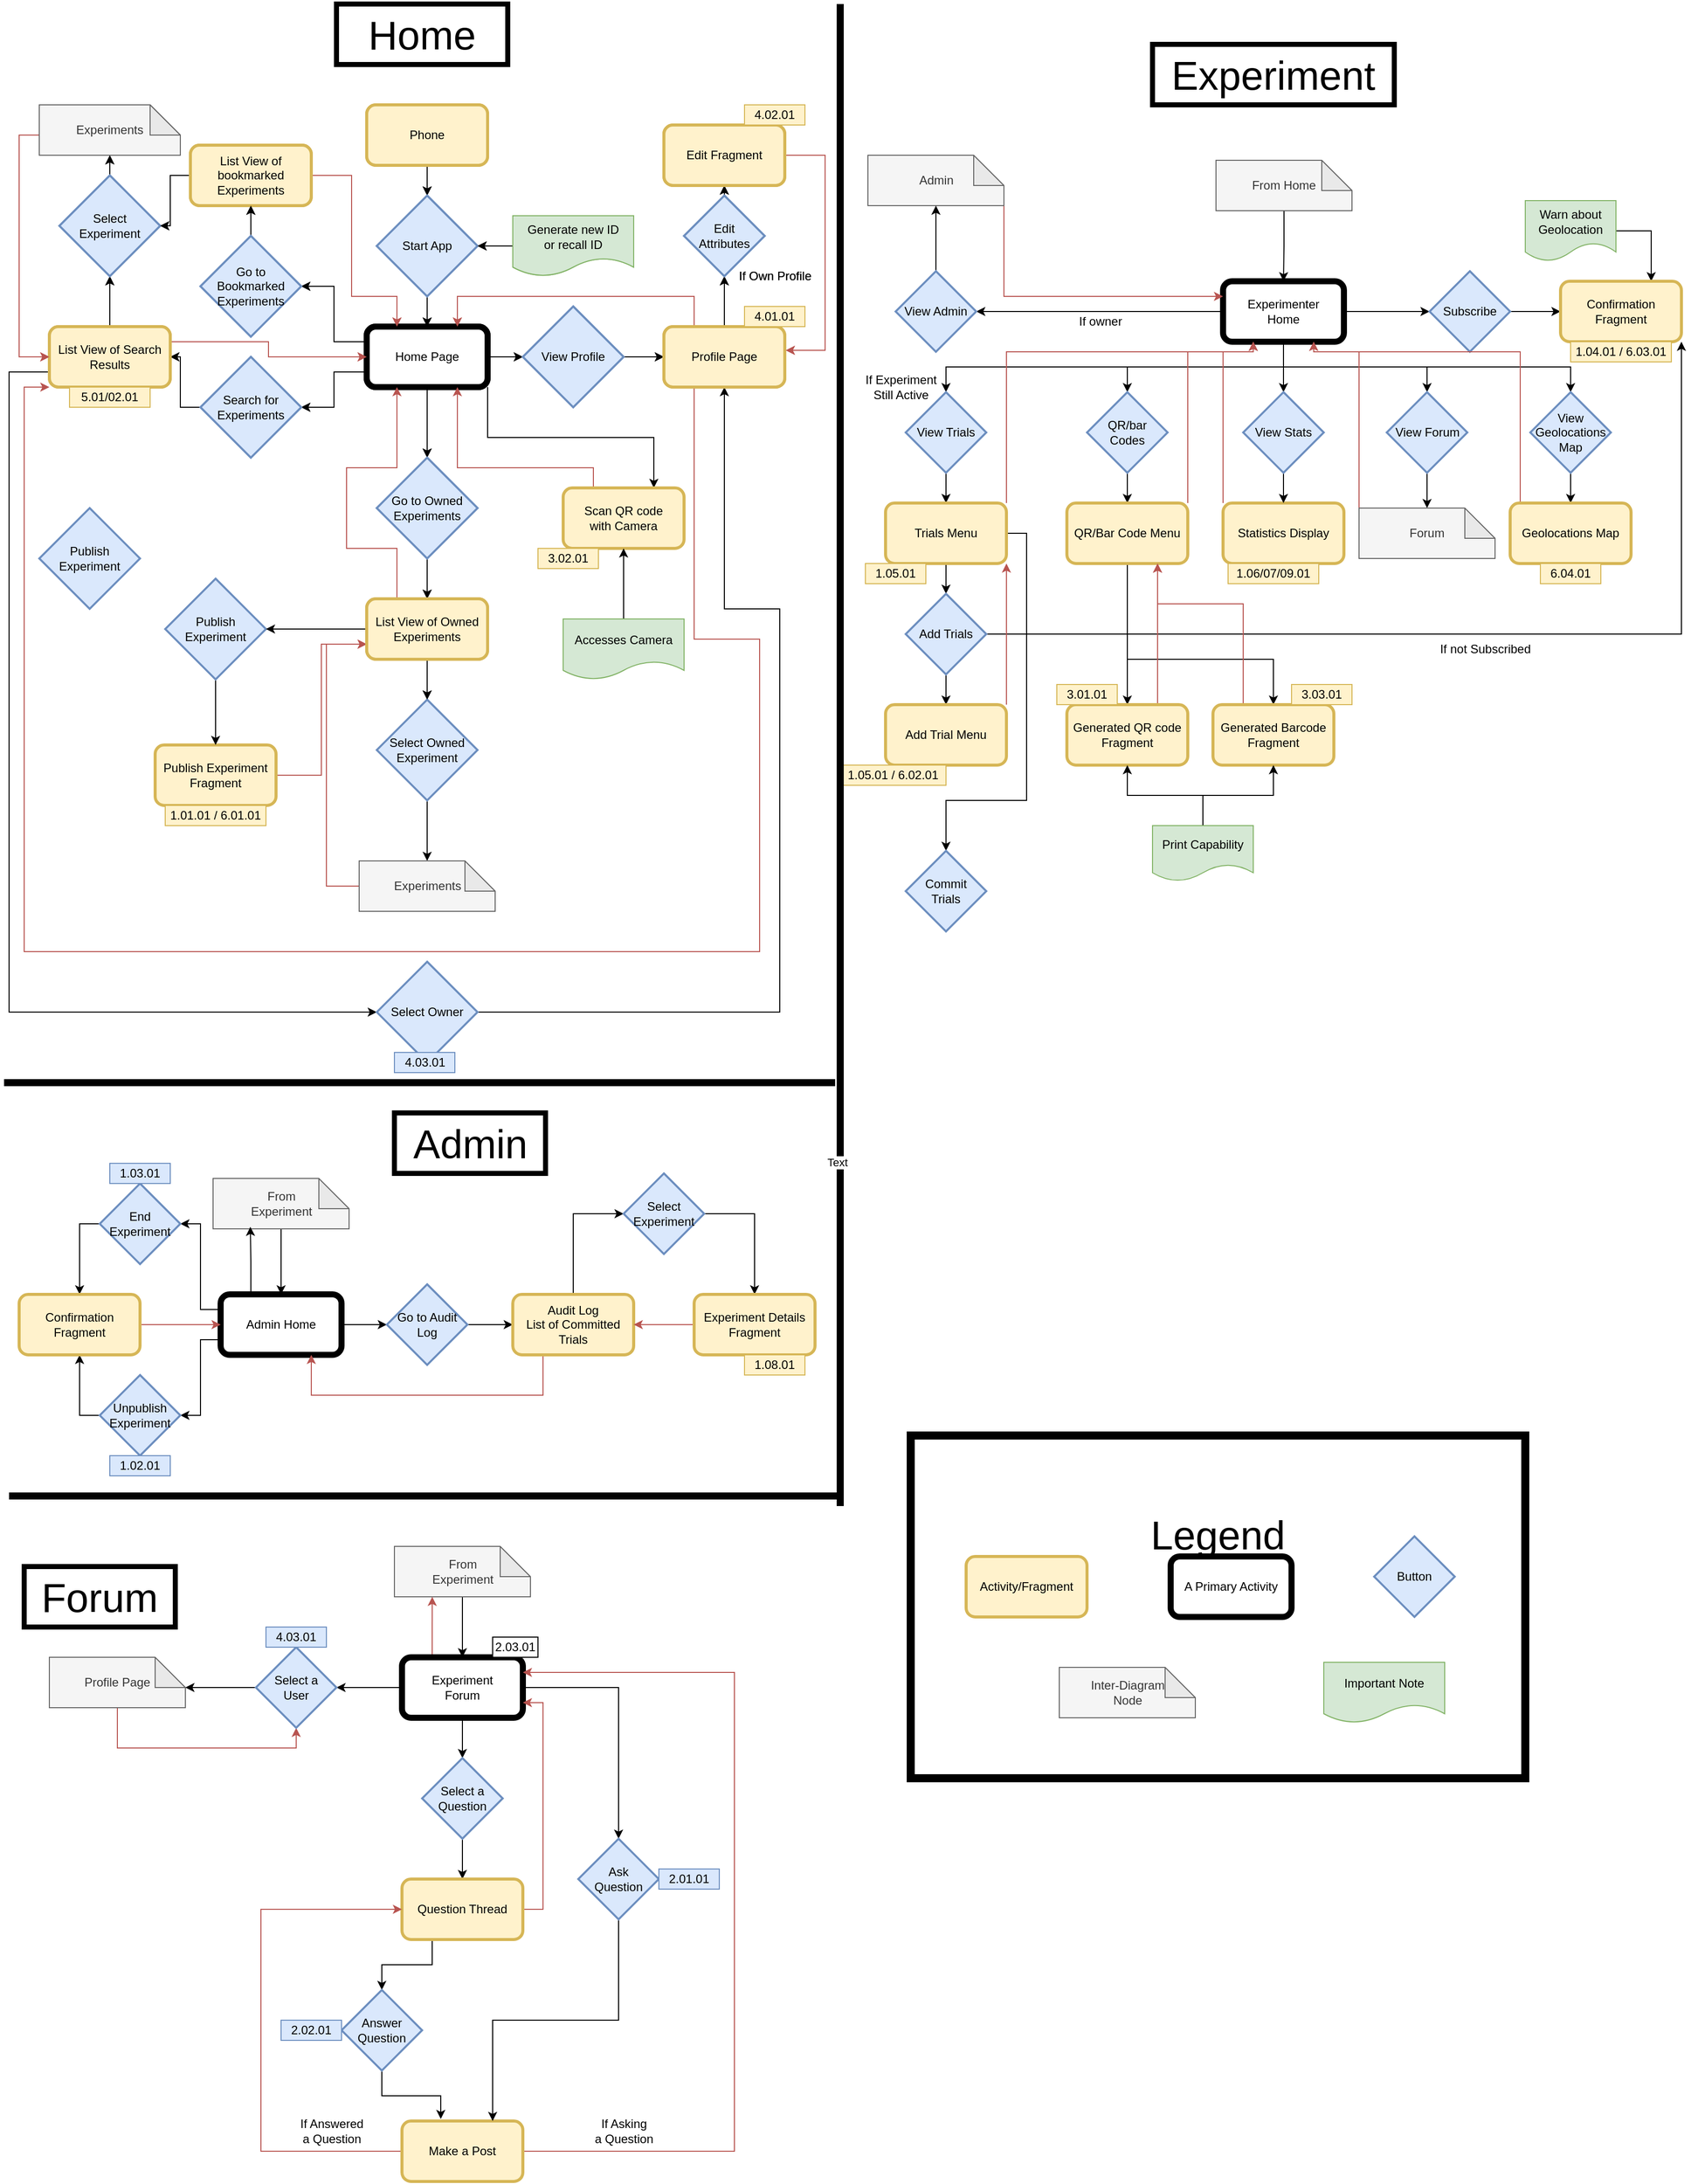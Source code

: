<mxfile version="14.4.2" type="device"><diagram id="C5RBs43oDa-KdzZeNtuy" name="Page-1"><mxGraphModel dx="794" dy="891" grid="1" gridSize="10" guides="1" tooltips="1" connect="1" arrows="1" fold="1" page="1" pageScale="1" pageWidth="850" pageHeight="1100" math="0" shadow="0"><root><mxCell id="WIyWlLk6GJQsqaUBKTNV-0"/><mxCell id="WIyWlLk6GJQsqaUBKTNV-1" parent="WIyWlLk6GJQsqaUBKTNV-0"/><mxCell id="4LRCsyfeEUZNZ6pgXrJq-1" value="&lt;font style=&quot;font-size: 40px&quot;&gt;Legend&lt;br&gt;&lt;br&gt;&lt;br&gt;&lt;br&gt;&lt;/font&gt;" style="rounded=0;whiteSpace=wrap;html=1;fillColor=none;strokeWidth=8;" vertex="1" parent="WIyWlLk6GJQsqaUBKTNV-1"><mxGeometry x="910" y="1440" width="610" height="340" as="geometry"/></mxCell><mxCell id="-z3lzrIHC2033YPcWadM-107" style="edgeStyle=orthogonalEdgeStyle;rounded=0;orthogonalLoop=1;jettySize=auto;html=1;exitX=0.5;exitY=1;exitDx=0;exitDy=0;entryX=0.5;entryY=0;entryDx=0;entryDy=0;entryPerimeter=0;" parent="WIyWlLk6GJQsqaUBKTNV-1" source="-z3lzrIHC2033YPcWadM-101" target="-z3lzrIHC2033YPcWadM-104" edge="1"><mxGeometry relative="1" as="geometry"/></mxCell><mxCell id="-z3lzrIHC2033YPcWadM-101" value="Phone" style="rounded=1;whiteSpace=wrap;html=1;fillColor=#fff2cc;strokeColor=#d6b656;strokeWidth=3;" parent="WIyWlLk6GJQsqaUBKTNV-1" vertex="1"><mxGeometry x="370" y="120" width="120" height="60" as="geometry"/></mxCell><mxCell id="-z3lzrIHC2033YPcWadM-109" style="edgeStyle=orthogonalEdgeStyle;rounded=0;orthogonalLoop=1;jettySize=auto;html=1;exitX=1;exitY=0.5;exitDx=0;exitDy=0;entryX=0;entryY=0.5;entryDx=0;entryDy=0;entryPerimeter=0;" parent="WIyWlLk6GJQsqaUBKTNV-1" source="-z3lzrIHC2033YPcWadM-102" target="-z3lzrIHC2033YPcWadM-105" edge="1"><mxGeometry relative="1" as="geometry"/></mxCell><mxCell id="-z3lzrIHC2033YPcWadM-141" style="edgeStyle=orthogonalEdgeStyle;rounded=0;orthogonalLoop=1;jettySize=auto;html=1;exitX=0.5;exitY=1;exitDx=0;exitDy=0;entryX=0.5;entryY=0;entryDx=0;entryDy=0;entryPerimeter=0;" parent="WIyWlLk6GJQsqaUBKTNV-1" source="-z3lzrIHC2033YPcWadM-102" target="-z3lzrIHC2033YPcWadM-138" edge="1"><mxGeometry relative="1" as="geometry"/></mxCell><mxCell id="vRARlml-fJgHKt7KA1eR-4" style="edgeStyle=orthogonalEdgeStyle;rounded=0;orthogonalLoop=1;jettySize=auto;html=1;exitX=0;exitY=0.75;exitDx=0;exitDy=0;entryX=1;entryY=0.5;entryDx=0;entryDy=0;entryPerimeter=0;" parent="WIyWlLk6GJQsqaUBKTNV-1" source="-z3lzrIHC2033YPcWadM-102" target="-z3lzrIHC2033YPcWadM-126" edge="1"><mxGeometry relative="1" as="geometry"/></mxCell><mxCell id="vRARlml-fJgHKt7KA1eR-5" style="edgeStyle=orthogonalEdgeStyle;rounded=0;orthogonalLoop=1;jettySize=auto;html=1;exitX=0;exitY=0.25;exitDx=0;exitDy=0;entryX=1;entryY=0.5;entryDx=0;entryDy=0;entryPerimeter=0;" parent="WIyWlLk6GJQsqaUBKTNV-1" source="-z3lzrIHC2033YPcWadM-102" target="vRARlml-fJgHKt7KA1eR-3" edge="1"><mxGeometry relative="1" as="geometry"/></mxCell><mxCell id="-z3lzrIHC2033YPcWadM-102" value="Home Page" style="rounded=1;whiteSpace=wrap;html=1;strokeWidth=6;" parent="WIyWlLk6GJQsqaUBKTNV-1" vertex="1"><mxGeometry x="370" y="340" width="120" height="60" as="geometry"/></mxCell><mxCell id="-z3lzrIHC2033YPcWadM-108" style="edgeStyle=orthogonalEdgeStyle;rounded=0;orthogonalLoop=1;jettySize=auto;html=1;exitX=0.5;exitY=1;exitDx=0;exitDy=0;exitPerimeter=0;entryX=0.5;entryY=0;entryDx=0;entryDy=0;" parent="WIyWlLk6GJQsqaUBKTNV-1" source="-z3lzrIHC2033YPcWadM-104" target="-z3lzrIHC2033YPcWadM-102" edge="1"><mxGeometry relative="1" as="geometry"/></mxCell><mxCell id="-z3lzrIHC2033YPcWadM-104" value="Start App" style="strokeWidth=2;html=1;shape=mxgraph.flowchart.decision;whiteSpace=wrap;fillColor=#dae8fc;strokeColor=#6c8ebf;" parent="WIyWlLk6GJQsqaUBKTNV-1" vertex="1"><mxGeometry x="380" y="210" width="100" height="100" as="geometry"/></mxCell><mxCell id="-z3lzrIHC2033YPcWadM-110" style="edgeStyle=orthogonalEdgeStyle;rounded=0;orthogonalLoop=1;jettySize=auto;html=1;exitX=1;exitY=0.5;exitDx=0;exitDy=0;exitPerimeter=0;entryX=0;entryY=0.5;entryDx=0;entryDy=0;" parent="WIyWlLk6GJQsqaUBKTNV-1" source="-z3lzrIHC2033YPcWadM-105" target="-z3lzrIHC2033YPcWadM-106" edge="1"><mxGeometry relative="1" as="geometry"/></mxCell><mxCell id="-z3lzrIHC2033YPcWadM-105" value="View Profile" style="strokeWidth=2;html=1;shape=mxgraph.flowchart.decision;whiteSpace=wrap;fillColor=#dae8fc;strokeColor=#6c8ebf;" parent="WIyWlLk6GJQsqaUBKTNV-1" vertex="1"><mxGeometry x="525" y="320" width="100" height="100" as="geometry"/></mxCell><mxCell id="-z3lzrIHC2033YPcWadM-113" style="edgeStyle=orthogonalEdgeStyle;rounded=0;orthogonalLoop=1;jettySize=auto;html=1;exitX=0.5;exitY=0;exitDx=0;exitDy=0;entryX=0.5;entryY=1;entryDx=0;entryDy=0;" parent="WIyWlLk6GJQsqaUBKTNV-1" source="-z3lzrIHC2033YPcWadM-106" target="-z3lzrIHC2033YPcWadM-111" edge="1"><mxGeometry relative="1" as="geometry"/></mxCell><mxCell id="-z3lzrIHC2033YPcWadM-153" style="edgeStyle=orthogonalEdgeStyle;rounded=0;orthogonalLoop=1;jettySize=auto;html=1;exitX=0.25;exitY=0;exitDx=0;exitDy=0;entryX=0.75;entryY=0;entryDx=0;entryDy=0;fillColor=#f8cecc;strokeColor=#b85450;" parent="WIyWlLk6GJQsqaUBKTNV-1" source="-z3lzrIHC2033YPcWadM-106" target="-z3lzrIHC2033YPcWadM-102" edge="1"><mxGeometry relative="1" as="geometry"><Array as="points"><mxPoint x="695" y="310"/><mxPoint x="460" y="310"/></Array></mxGeometry></mxCell><mxCell id="-z3lzrIHC2033YPcWadM-106" value="User's Profile Page" style="rounded=1;whiteSpace=wrap;html=1;fillColor=#fff2cc;strokeColor=#d6b656;strokeWidth=3;" parent="WIyWlLk6GJQsqaUBKTNV-1" vertex="1"><mxGeometry x="665" y="340" width="120" height="60" as="geometry"/></mxCell><mxCell id="-z3lzrIHC2033YPcWadM-114" style="edgeStyle=orthogonalEdgeStyle;rounded=0;orthogonalLoop=1;jettySize=auto;html=1;exitX=0.5;exitY=0;exitDx=0;exitDy=0;entryX=0.5;entryY=1;entryDx=0;entryDy=0;" parent="WIyWlLk6GJQsqaUBKTNV-1" source="-z3lzrIHC2033YPcWadM-111" target="-z3lzrIHC2033YPcWadM-112" edge="1"><mxGeometry relative="1" as="geometry"/></mxCell><mxCell id="-z3lzrIHC2033YPcWadM-111" value="Edit&lt;br&gt;Attributes" style="rhombus;whiteSpace=wrap;html=1;fillColor=#dae8fc;strokeColor=#6c8ebf;strokeWidth=2;" parent="WIyWlLk6GJQsqaUBKTNV-1" vertex="1"><mxGeometry x="685" y="210" width="80" height="80" as="geometry"/></mxCell><mxCell id="vRARlml-fJgHKt7KA1eR-13" style="edgeStyle=orthogonalEdgeStyle;rounded=0;orthogonalLoop=1;jettySize=auto;html=1;exitX=1;exitY=0.5;exitDx=0;exitDy=0;entryX=1.008;entryY=0.392;entryDx=0;entryDy=0;entryPerimeter=0;fillColor=#f8cecc;strokeColor=#b85450;" parent="WIyWlLk6GJQsqaUBKTNV-1" source="-z3lzrIHC2033YPcWadM-112" target="-z3lzrIHC2033YPcWadM-106" edge="1"><mxGeometry relative="1" as="geometry"><Array as="points"><mxPoint x="825" y="170"/><mxPoint x="825" y="364"/></Array></mxGeometry></mxCell><mxCell id="-z3lzrIHC2033YPcWadM-112" value="Edit Fragment" style="rounded=1;whiteSpace=wrap;html=1;fillColor=#fff2cc;strokeColor=#d6b656;strokeWidth=3;" parent="WIyWlLk6GJQsqaUBKTNV-1" vertex="1"><mxGeometry x="665" y="140" width="120" height="60" as="geometry"/></mxCell><mxCell id="vRARlml-fJgHKt7KA1eR-0" style="edgeStyle=orthogonalEdgeStyle;rounded=0;orthogonalLoop=1;jettySize=auto;html=1;exitX=0;exitY=0.5;exitDx=0;exitDy=0;entryX=1;entryY=0.5;entryDx=0;entryDy=0;entryPerimeter=0;" parent="WIyWlLk6GJQsqaUBKTNV-1" source="-z3lzrIHC2033YPcWadM-115" target="-z3lzrIHC2033YPcWadM-104" edge="1"><mxGeometry relative="1" as="geometry"/></mxCell><mxCell id="-z3lzrIHC2033YPcWadM-115" value="Generate new ID&lt;br&gt;or recall ID" style="shape=document;whiteSpace=wrap;html=1;boundedLbl=1;fillColor=#d5e8d4;strokeColor=#82b366;" parent="WIyWlLk6GJQsqaUBKTNV-1" vertex="1"><mxGeometry x="515" y="230" width="120" height="60" as="geometry"/></mxCell><mxCell id="-z3lzrIHC2033YPcWadM-130" style="edgeStyle=orthogonalEdgeStyle;rounded=0;orthogonalLoop=1;jettySize=auto;html=1;exitX=0;exitY=0.5;exitDx=0;exitDy=0;exitPerimeter=0;entryX=1;entryY=0.5;entryDx=0;entryDy=0;" parent="WIyWlLk6GJQsqaUBKTNV-1" source="-z3lzrIHC2033YPcWadM-126" target="-z3lzrIHC2033YPcWadM-128" edge="1"><mxGeometry relative="1" as="geometry"/></mxCell><mxCell id="-z3lzrIHC2033YPcWadM-126" value="Search for&lt;br&gt;Experiments" style="strokeWidth=2;html=1;shape=mxgraph.flowchart.decision;whiteSpace=wrap;fillColor=#dae8fc;strokeColor=#6c8ebf;" parent="WIyWlLk6GJQsqaUBKTNV-1" vertex="1"><mxGeometry x="205" y="370" width="100" height="100" as="geometry"/></mxCell><mxCell id="-z3lzrIHC2033YPcWadM-133" style="edgeStyle=orthogonalEdgeStyle;rounded=0;orthogonalLoop=1;jettySize=auto;html=1;exitX=0.5;exitY=0;exitDx=0;exitDy=0;entryX=0.5;entryY=1;entryDx=0;entryDy=0;entryPerimeter=0;" parent="WIyWlLk6GJQsqaUBKTNV-1" source="-z3lzrIHC2033YPcWadM-128" target="-z3lzrIHC2033YPcWadM-129" edge="1"><mxGeometry relative="1" as="geometry"/></mxCell><mxCell id="vRARlml-fJgHKt7KA1eR-7" style="edgeStyle=orthogonalEdgeStyle;rounded=0;orthogonalLoop=1;jettySize=auto;html=1;exitX=1;exitY=0.25;exitDx=0;exitDy=0;entryX=0;entryY=0.5;entryDx=0;entryDy=0;fillColor=#f8cecc;strokeColor=#b85450;" parent="WIyWlLk6GJQsqaUBKTNV-1" source="-z3lzrIHC2033YPcWadM-128" target="-z3lzrIHC2033YPcWadM-102" edge="1"><mxGeometry relative="1" as="geometry"/></mxCell><mxCell id="vRARlml-fJgHKt7KA1eR-155" style="edgeStyle=orthogonalEdgeStyle;rounded=0;orthogonalLoop=1;jettySize=auto;html=1;exitX=0;exitY=0.75;exitDx=0;exitDy=0;entryX=0;entryY=0.5;entryDx=0;entryDy=0;entryPerimeter=0;strokeWidth=1;" parent="WIyWlLk6GJQsqaUBKTNV-1" source="-z3lzrIHC2033YPcWadM-128" target="vRARlml-fJgHKt7KA1eR-154" edge="1"><mxGeometry relative="1" as="geometry"><Array as="points"><mxPoint x="15" y="385"/><mxPoint x="15" y="1020"/></Array></mxGeometry></mxCell><mxCell id="-z3lzrIHC2033YPcWadM-128" value="List View of Search Results" style="rounded=1;whiteSpace=wrap;html=1;fillColor=#fff2cc;strokeColor=#d6b656;strokeWidth=3;" parent="WIyWlLk6GJQsqaUBKTNV-1" vertex="1"><mxGeometry x="55" y="340" width="120" height="60" as="geometry"/></mxCell><mxCell id="-z3lzrIHC2033YPcWadM-158" style="edgeStyle=orthogonalEdgeStyle;rounded=0;orthogonalLoop=1;jettySize=auto;html=1;exitX=0.5;exitY=0;exitDx=0;exitDy=0;exitPerimeter=0;entryX=0.5;entryY=1;entryDx=0;entryDy=0;entryPerimeter=0;" parent="WIyWlLk6GJQsqaUBKTNV-1" source="-z3lzrIHC2033YPcWadM-129" target="-z3lzrIHC2033YPcWadM-157" edge="1"><mxGeometry relative="1" as="geometry"/></mxCell><mxCell id="-z3lzrIHC2033YPcWadM-129" value="Select&lt;br&gt;Experiment" style="strokeWidth=2;html=1;shape=mxgraph.flowchart.decision;whiteSpace=wrap;fillColor=#dae8fc;strokeColor=#6c8ebf;" parent="WIyWlLk6GJQsqaUBKTNV-1" vertex="1"><mxGeometry x="65" y="190" width="100" height="100" as="geometry"/></mxCell><mxCell id="-z3lzrIHC2033YPcWadM-134" value="Publish Experiment" style="strokeWidth=2;html=1;shape=mxgraph.flowchart.decision;whiteSpace=wrap;fillColor=#dae8fc;strokeColor=#6c8ebf;" parent="WIyWlLk6GJQsqaUBKTNV-1" vertex="1"><mxGeometry x="45" y="520" width="100" height="100" as="geometry"/></mxCell><mxCell id="4LRCsyfeEUZNZ6pgXrJq-16" style="edgeStyle=orthogonalEdgeStyle;rounded=0;orthogonalLoop=1;jettySize=auto;html=1;exitX=1;exitY=0.5;exitDx=0;exitDy=0;entryX=0;entryY=0.75;entryDx=0;entryDy=0;strokeWidth=1;fillColor=#f8cecc;strokeColor=#b85450;" edge="1" parent="WIyWlLk6GJQsqaUBKTNV-1" source="-z3lzrIHC2033YPcWadM-136" target="-K8A8BQLPDfrlSYP9HGw-44"><mxGeometry relative="1" as="geometry"/></mxCell><mxCell id="-z3lzrIHC2033YPcWadM-136" value="Publish Experiment Fragment" style="rounded=1;whiteSpace=wrap;html=1;fillColor=#fff2cc;strokeColor=#d6b656;strokeWidth=3;" parent="WIyWlLk6GJQsqaUBKTNV-1" vertex="1"><mxGeometry x="160" y="755" width="120" height="60" as="geometry"/></mxCell><mxCell id="-z3lzrIHC2033YPcWadM-140" style="edgeStyle=orthogonalEdgeStyle;rounded=0;orthogonalLoop=1;jettySize=auto;html=1;exitX=0.5;exitY=1;exitDx=0;exitDy=0;exitPerimeter=0;entryX=0.5;entryY=0;entryDx=0;entryDy=0;" parent="WIyWlLk6GJQsqaUBKTNV-1" source="-z3lzrIHC2033YPcWadM-138" target="-z3lzrIHC2033YPcWadM-139" edge="1"><mxGeometry relative="1" as="geometry"/></mxCell><mxCell id="-z3lzrIHC2033YPcWadM-138" value="Go to Owned Experiments" style="strokeWidth=2;html=1;shape=mxgraph.flowchart.decision;whiteSpace=wrap;fillColor=#dae8fc;strokeColor=#6c8ebf;" parent="WIyWlLk6GJQsqaUBKTNV-1" vertex="1"><mxGeometry x="380" y="470" width="100" height="100" as="geometry"/></mxCell><mxCell id="-z3lzrIHC2033YPcWadM-143" style="edgeStyle=orthogonalEdgeStyle;rounded=0;orthogonalLoop=1;jettySize=auto;html=1;exitX=0.5;exitY=1;exitDx=0;exitDy=0;entryX=0.5;entryY=0;entryDx=0;entryDy=0;entryPerimeter=0;" parent="WIyWlLk6GJQsqaUBKTNV-1" source="-z3lzrIHC2033YPcWadM-139" target="-z3lzrIHC2033YPcWadM-142" edge="1"><mxGeometry relative="1" as="geometry"/></mxCell><mxCell id="-z3lzrIHC2033YPcWadM-139" value="List View of Owned Experiments" style="rounded=1;whiteSpace=wrap;html=1;fillColor=#fff2cc;strokeColor=#d6b656;strokeWidth=3;" parent="WIyWlLk6GJQsqaUBKTNV-1" vertex="1"><mxGeometry x="370" y="610" width="120" height="60" as="geometry"/></mxCell><mxCell id="-z3lzrIHC2033YPcWadM-162" style="edgeStyle=orthogonalEdgeStyle;rounded=0;orthogonalLoop=1;jettySize=auto;html=1;exitX=0.5;exitY=1;exitDx=0;exitDy=0;exitPerimeter=0;entryX=0.5;entryY=0;entryDx=0;entryDy=0;entryPerimeter=0;" parent="WIyWlLk6GJQsqaUBKTNV-1" source="-z3lzrIHC2033YPcWadM-142" target="-z3lzrIHC2033YPcWadM-161" edge="1"><mxGeometry relative="1" as="geometry"/></mxCell><mxCell id="-z3lzrIHC2033YPcWadM-142" value="Select Owned Experiment" style="strokeWidth=2;html=1;shape=mxgraph.flowchart.decision;whiteSpace=wrap;fillColor=#dae8fc;strokeColor=#6c8ebf;" parent="WIyWlLk6GJQsqaUBKTNV-1" vertex="1"><mxGeometry x="380" y="710" width="100" height="100" as="geometry"/></mxCell><mxCell id="-z3lzrIHC2033YPcWadM-159" style="edgeStyle=orthogonalEdgeStyle;rounded=0;orthogonalLoop=1;jettySize=auto;html=1;exitX=0;exitY=0.5;exitDx=0;exitDy=0;exitPerimeter=0;entryX=0;entryY=0.5;entryDx=0;entryDy=0;fillColor=#f8cecc;strokeColor=#b85450;" parent="WIyWlLk6GJQsqaUBKTNV-1" source="-z3lzrIHC2033YPcWadM-157" target="-z3lzrIHC2033YPcWadM-128" edge="1"><mxGeometry relative="1" as="geometry"><Array as="points"><mxPoint x="45" y="150"/><mxPoint x="25" y="150"/><mxPoint x="25" y="370"/></Array></mxGeometry></mxCell><mxCell id="-z3lzrIHC2033YPcWadM-157" value="Experiments" style="shape=note;whiteSpace=wrap;html=1;backgroundOutline=1;darkOpacity=0.05;fillColor=#f5f5f5;strokeColor=#666666;fontColor=#333333;" parent="WIyWlLk6GJQsqaUBKTNV-1" vertex="1"><mxGeometry x="45" y="120" width="140" height="50" as="geometry"/></mxCell><mxCell id="4LRCsyfeEUZNZ6pgXrJq-18" style="edgeStyle=orthogonalEdgeStyle;rounded=0;orthogonalLoop=1;jettySize=auto;html=1;exitX=0;exitY=0.5;exitDx=0;exitDy=0;exitPerimeter=0;entryX=0;entryY=0.75;entryDx=0;entryDy=0;strokeWidth=1;fillColor=#f8cecc;strokeColor=#b85450;" edge="1" parent="WIyWlLk6GJQsqaUBKTNV-1" source="-z3lzrIHC2033YPcWadM-161" target="-K8A8BQLPDfrlSYP9HGw-44"><mxGeometry relative="1" as="geometry"><Array as="points"><mxPoint x="330" y="895"/><mxPoint x="330" y="655"/></Array></mxGeometry></mxCell><mxCell id="-z3lzrIHC2033YPcWadM-161" value="Experiments" style="shape=note;whiteSpace=wrap;html=1;backgroundOutline=1;darkOpacity=0.05;fillColor=#f5f5f5;strokeColor=#666666;fontColor=#333333;" parent="WIyWlLk6GJQsqaUBKTNV-1" vertex="1"><mxGeometry x="362.5" y="870" width="135" height="50" as="geometry"/></mxCell><mxCell id="vRARlml-fJgHKt7KA1eR-75" style="edgeStyle=orthogonalEdgeStyle;rounded=0;orthogonalLoop=1;jettySize=auto;html=1;exitX=0.5;exitY=1;exitDx=0;exitDy=0;exitPerimeter=0;entryX=0.5;entryY=0;entryDx=0;entryDy=0;" parent="WIyWlLk6GJQsqaUBKTNV-1" source="Vh2-h702PXmwh8H53wxx-0" target="Vh2-h702PXmwh8H53wxx-3" edge="1"><mxGeometry relative="1" as="geometry"/></mxCell><mxCell id="Vh2-h702PXmwh8H53wxx-0" value="From Home" style="shape=note;whiteSpace=wrap;html=1;backgroundOutline=1;darkOpacity=0.05;fillColor=#f5f5f5;strokeColor=#666666;fontColor=#333333;" parent="WIyWlLk6GJQsqaUBKTNV-1" vertex="1"><mxGeometry x="1213" y="175" width="135" height="50" as="geometry"/></mxCell><mxCell id="vRARlml-fJgHKt7KA1eR-76" style="edgeStyle=orthogonalEdgeStyle;rounded=0;orthogonalLoop=1;jettySize=auto;html=1;exitX=1;exitY=0.5;exitDx=0;exitDy=0;entryX=0;entryY=0.5;entryDx=0;entryDy=0;" parent="WIyWlLk6GJQsqaUBKTNV-1" source="Vh2-h702PXmwh8H53wxx-3" target="Vh2-h702PXmwh8H53wxx-4" edge="1"><mxGeometry relative="1" as="geometry"/></mxCell><mxCell id="vRARlml-fJgHKt7KA1eR-77" style="edgeStyle=orthogonalEdgeStyle;rounded=0;orthogonalLoop=1;jettySize=auto;html=1;exitX=0;exitY=0.5;exitDx=0;exitDy=0;entryX=1;entryY=0.5;entryDx=0;entryDy=0;" parent="WIyWlLk6GJQsqaUBKTNV-1" source="Vh2-h702PXmwh8H53wxx-3" target="vRARlml-fJgHKt7KA1eR-49" edge="1"><mxGeometry relative="1" as="geometry"/></mxCell><mxCell id="vRARlml-fJgHKt7KA1eR-81" style="edgeStyle=orthogonalEdgeStyle;rounded=0;orthogonalLoop=1;jettySize=auto;html=1;exitX=0.5;exitY=1;exitDx=0;exitDy=0;entryX=0.5;entryY=0;entryDx=0;entryDy=0;" parent="WIyWlLk6GJQsqaUBKTNV-1" source="Vh2-h702PXmwh8H53wxx-3" target="Vh2-h702PXmwh8H53wxx-15" edge="1"><mxGeometry relative="1" as="geometry"/></mxCell><mxCell id="vRARlml-fJgHKt7KA1eR-85" style="edgeStyle=orthogonalEdgeStyle;rounded=0;orthogonalLoop=1;jettySize=auto;html=1;exitX=0.5;exitY=1;exitDx=0;exitDy=0;entryX=0.5;entryY=0;entryDx=0;entryDy=0;" parent="WIyWlLk6GJQsqaUBKTNV-1" source="Vh2-h702PXmwh8H53wxx-3" target="Vh2-h702PXmwh8H53wxx-43" edge="1"><mxGeometry relative="1" as="geometry"/></mxCell><mxCell id="vRARlml-fJgHKt7KA1eR-86" style="edgeStyle=orthogonalEdgeStyle;rounded=0;orthogonalLoop=1;jettySize=auto;html=1;exitX=0.5;exitY=1;exitDx=0;exitDy=0;entryX=0.5;entryY=0;entryDx=0;entryDy=0;" parent="WIyWlLk6GJQsqaUBKTNV-1" source="Vh2-h702PXmwh8H53wxx-3" target="Vh2-h702PXmwh8H53wxx-33" edge="1"><mxGeometry relative="1" as="geometry"/></mxCell><mxCell id="vRARlml-fJgHKt7KA1eR-87" style="edgeStyle=orthogonalEdgeStyle;rounded=0;orthogonalLoop=1;jettySize=auto;html=1;exitX=0.5;exitY=1;exitDx=0;exitDy=0;entryX=0.5;entryY=0;entryDx=0;entryDy=0;" parent="WIyWlLk6GJQsqaUBKTNV-1" source="Vh2-h702PXmwh8H53wxx-3" target="Vh2-h702PXmwh8H53wxx-20" edge="1"><mxGeometry relative="1" as="geometry"/></mxCell><mxCell id="vRARlml-fJgHKt7KA1eR-89" style="edgeStyle=orthogonalEdgeStyle;rounded=0;orthogonalLoop=1;jettySize=auto;html=1;exitX=0.5;exitY=1;exitDx=0;exitDy=0;entryX=0.5;entryY=0;entryDx=0;entryDy=0;" parent="WIyWlLk6GJQsqaUBKTNV-1" source="Vh2-h702PXmwh8H53wxx-3" target="Vh2-h702PXmwh8H53wxx-29" edge="1"><mxGeometry relative="1" as="geometry"/></mxCell><mxCell id="Vh2-h702PXmwh8H53wxx-3" value="Experimenter&lt;br&gt;Home" style="rounded=1;whiteSpace=wrap;html=1;strokeWidth=6;" parent="WIyWlLk6GJQsqaUBKTNV-1" vertex="1"><mxGeometry x="1220" y="295" width="120" height="60" as="geometry"/></mxCell><mxCell id="vRARlml-fJgHKt7KA1eR-137" style="edgeStyle=orthogonalEdgeStyle;rounded=0;orthogonalLoop=1;jettySize=auto;html=1;exitX=1;exitY=0.5;exitDx=0;exitDy=0;entryX=0;entryY=0.5;entryDx=0;entryDy=0;strokeWidth=1;" parent="WIyWlLk6GJQsqaUBKTNV-1" source="Vh2-h702PXmwh8H53wxx-4" target="vRARlml-fJgHKt7KA1eR-136" edge="1"><mxGeometry relative="1" as="geometry"/></mxCell><mxCell id="Vh2-h702PXmwh8H53wxx-4" value="Subscribe" style="rhombus;whiteSpace=wrap;html=1;strokeWidth=2;fillColor=#dae8fc;strokeColor=#6c8ebf;" parent="WIyWlLk6GJQsqaUBKTNV-1" vertex="1"><mxGeometry x="1425" y="285" width="80" height="80" as="geometry"/></mxCell><mxCell id="Vh2-h702PXmwh8H53wxx-11" value="If owner" style="text;html=1;align=center;verticalAlign=middle;resizable=0;points=[];autosize=1;" parent="WIyWlLk6GJQsqaUBKTNV-1" vertex="1"><mxGeometry x="1067.5" y="325" width="60" height="20" as="geometry"/></mxCell><mxCell id="vRARlml-fJgHKt7KA1eR-92" style="edgeStyle=orthogonalEdgeStyle;rounded=0;orthogonalLoop=1;jettySize=auto;html=1;exitX=0;exitY=0;exitDx=0;exitDy=0;entryX=0.25;entryY=1;entryDx=0;entryDy=0;fillColor=#f8cecc;strokeColor=#b85450;" parent="WIyWlLk6GJQsqaUBKTNV-1" source="Vh2-h702PXmwh8H53wxx-14" target="Vh2-h702PXmwh8H53wxx-3" edge="1"><mxGeometry relative="1" as="geometry"><Array as="points"><mxPoint x="1220" y="365"/><mxPoint x="1250" y="365"/></Array></mxGeometry></mxCell><mxCell id="Vh2-h702PXmwh8H53wxx-14" value="Statistics Display" style="rounded=1;whiteSpace=wrap;html=1;fillColor=#fff2cc;strokeColor=#d6b656;strokeWidth=3;" parent="WIyWlLk6GJQsqaUBKTNV-1" vertex="1"><mxGeometry x="1220" y="515" width="120" height="60" as="geometry"/></mxCell><mxCell id="Vh2-h702PXmwh8H53wxx-19" style="edgeStyle=orthogonalEdgeStyle;rounded=0;orthogonalLoop=1;jettySize=auto;html=1;exitX=0.5;exitY=1;exitDx=0;exitDy=0;entryX=0.5;entryY=0;entryDx=0;entryDy=0;" parent="WIyWlLk6GJQsqaUBKTNV-1" source="Vh2-h702PXmwh8H53wxx-15" target="Vh2-h702PXmwh8H53wxx-14" edge="1"><mxGeometry relative="1" as="geometry"/></mxCell><mxCell id="Vh2-h702PXmwh8H53wxx-15" value="View Stats" style="rhombus;whiteSpace=wrap;html=1;strokeWidth=2;fillColor=#dae8fc;strokeColor=#6c8ebf;" parent="WIyWlLk6GJQsqaUBKTNV-1" vertex="1"><mxGeometry x="1240" y="405" width="80" height="80" as="geometry"/></mxCell><mxCell id="Vh2-h702PXmwh8H53wxx-23" style="edgeStyle=orthogonalEdgeStyle;rounded=0;orthogonalLoop=1;jettySize=auto;html=1;exitX=0.5;exitY=1;exitDx=0;exitDy=0;entryX=0.5;entryY=0;entryDx=0;entryDy=0;entryPerimeter=0;" parent="WIyWlLk6GJQsqaUBKTNV-1" source="Vh2-h702PXmwh8H53wxx-20" target="Vh2-h702PXmwh8H53wxx-22" edge="1"><mxGeometry relative="1" as="geometry"/></mxCell><mxCell id="Vh2-h702PXmwh8H53wxx-20" value="View Forum" style="rhombus;whiteSpace=wrap;html=1;strokeWidth=2;fillColor=#dae8fc;strokeColor=#6c8ebf;" parent="WIyWlLk6GJQsqaUBKTNV-1" vertex="1"><mxGeometry x="1382.5" y="405" width="80" height="80" as="geometry"/></mxCell><mxCell id="vRARlml-fJgHKt7KA1eR-93" style="edgeStyle=orthogonalEdgeStyle;rounded=0;orthogonalLoop=1;jettySize=auto;html=1;exitX=0;exitY=0;exitDx=0;exitDy=0;exitPerimeter=0;entryX=0.75;entryY=1;entryDx=0;entryDy=0;fillColor=#f8cecc;strokeColor=#b85450;" parent="WIyWlLk6GJQsqaUBKTNV-1" source="Vh2-h702PXmwh8H53wxx-22" target="Vh2-h702PXmwh8H53wxx-3" edge="1"><mxGeometry relative="1" as="geometry"><Array as="points"><mxPoint x="1355" y="365"/><mxPoint x="1310" y="365"/></Array></mxGeometry></mxCell><mxCell id="Vh2-h702PXmwh8H53wxx-22" value="Forum" style="shape=note;whiteSpace=wrap;html=1;backgroundOutline=1;darkOpacity=0.05;fillColor=#f5f5f5;strokeColor=#666666;fontColor=#333333;" parent="WIyWlLk6GJQsqaUBKTNV-1" vertex="1"><mxGeometry x="1355" y="520" width="135" height="50" as="geometry"/></mxCell><mxCell id="vRARlml-fJgHKt7KA1eR-139" style="edgeStyle=orthogonalEdgeStyle;rounded=0;orthogonalLoop=1;jettySize=auto;html=1;exitX=1;exitY=0.5;exitDx=0;exitDy=0;entryX=0.75;entryY=0;entryDx=0;entryDy=0;strokeWidth=1;" parent="WIyWlLk6GJQsqaUBKTNV-1" source="Vh2-h702PXmwh8H53wxx-27" target="vRARlml-fJgHKt7KA1eR-136" edge="1"><mxGeometry relative="1" as="geometry"/></mxCell><mxCell id="Vh2-h702PXmwh8H53wxx-27" value="Warn about Geolocation" style="shape=document;whiteSpace=wrap;html=1;boundedLbl=1;fillColor=#d5e8d4;strokeColor=#82b366;" parent="WIyWlLk6GJQsqaUBKTNV-1" vertex="1"><mxGeometry x="1520" y="215" width="90" height="60" as="geometry"/></mxCell><mxCell id="Vh2-h702PXmwh8H53wxx-32" style="edgeStyle=orthogonalEdgeStyle;rounded=0;orthogonalLoop=1;jettySize=auto;html=1;exitX=0.5;exitY=1;exitDx=0;exitDy=0;entryX=0.5;entryY=0;entryDx=0;entryDy=0;" parent="WIyWlLk6GJQsqaUBKTNV-1" source="Vh2-h702PXmwh8H53wxx-29" target="Vh2-h702PXmwh8H53wxx-30" edge="1"><mxGeometry relative="1" as="geometry"/></mxCell><mxCell id="Vh2-h702PXmwh8H53wxx-29" value="View Geolocations Map" style="rhombus;whiteSpace=wrap;html=1;strokeWidth=2;fillColor=#dae8fc;strokeColor=#6c8ebf;" parent="WIyWlLk6GJQsqaUBKTNV-1" vertex="1"><mxGeometry x="1525" y="405" width="80" height="80" as="geometry"/></mxCell><mxCell id="vRARlml-fJgHKt7KA1eR-94" style="edgeStyle=orthogonalEdgeStyle;rounded=0;orthogonalLoop=1;jettySize=auto;html=1;exitX=0.25;exitY=0;exitDx=0;exitDy=0;entryX=0.75;entryY=1;entryDx=0;entryDy=0;fillColor=#f8cecc;strokeColor=#b85450;" parent="WIyWlLk6GJQsqaUBKTNV-1" source="Vh2-h702PXmwh8H53wxx-30" target="Vh2-h702PXmwh8H53wxx-3" edge="1"><mxGeometry relative="1" as="geometry"><Array as="points"><mxPoint x="1515" y="515"/><mxPoint x="1515" y="365"/><mxPoint x="1310" y="365"/></Array></mxGeometry></mxCell><mxCell id="Vh2-h702PXmwh8H53wxx-30" value="Geolocations Map" style="rounded=1;whiteSpace=wrap;html=1;fillColor=#fff2cc;strokeColor=#d6b656;strokeWidth=3;" parent="WIyWlLk6GJQsqaUBKTNV-1" vertex="1"><mxGeometry x="1505" y="515" width="120" height="60" as="geometry"/></mxCell><mxCell id="Vh2-h702PXmwh8H53wxx-35" style="edgeStyle=orthogonalEdgeStyle;rounded=0;orthogonalLoop=1;jettySize=auto;html=1;exitX=0.5;exitY=1;exitDx=0;exitDy=0;entryX=0.5;entryY=0;entryDx=0;entryDy=0;" parent="WIyWlLk6GJQsqaUBKTNV-1" source="Vh2-h702PXmwh8H53wxx-33" target="Vh2-h702PXmwh8H53wxx-34" edge="1"><mxGeometry relative="1" as="geometry"/></mxCell><mxCell id="Vh2-h702PXmwh8H53wxx-33" value="View Trials" style="rhombus;whiteSpace=wrap;html=1;strokeWidth=2;fillColor=#dae8fc;strokeColor=#6c8ebf;" parent="WIyWlLk6GJQsqaUBKTNV-1" vertex="1"><mxGeometry x="905" y="405" width="80" height="80" as="geometry"/></mxCell><mxCell id="Vh2-h702PXmwh8H53wxx-37" style="edgeStyle=orthogonalEdgeStyle;rounded=0;orthogonalLoop=1;jettySize=auto;html=1;exitX=0.5;exitY=1;exitDx=0;exitDy=0;entryX=0.5;entryY=0;entryDx=0;entryDy=0;" parent="WIyWlLk6GJQsqaUBKTNV-1" source="Vh2-h702PXmwh8H53wxx-34" target="Vh2-h702PXmwh8H53wxx-36" edge="1"><mxGeometry relative="1" as="geometry"/></mxCell><mxCell id="Vh2-h702PXmwh8H53wxx-42" style="edgeStyle=orthogonalEdgeStyle;rounded=0;orthogonalLoop=1;jettySize=auto;html=1;exitX=1;exitY=0.5;exitDx=0;exitDy=0;entryX=0.5;entryY=0;entryDx=0;entryDy=0;" parent="WIyWlLk6GJQsqaUBKTNV-1" source="vRARlml-fJgHKt7KA1eR-161" target="Vh2-h702PXmwh8H53wxx-40" edge="1"><mxGeometry relative="1" as="geometry"><Array as="points"><mxPoint x="945" y="545"/><mxPoint x="1025" y="545"/><mxPoint x="1025" y="810"/><mxPoint x="945" y="810"/></Array></mxGeometry></mxCell><mxCell id="vRARlml-fJgHKt7KA1eR-90" style="edgeStyle=orthogonalEdgeStyle;rounded=0;orthogonalLoop=1;jettySize=auto;html=1;exitX=1;exitY=0;exitDx=0;exitDy=0;entryX=0.25;entryY=1;entryDx=0;entryDy=0;fillColor=#f8cecc;strokeColor=#b85450;" parent="WIyWlLk6GJQsqaUBKTNV-1" source="Vh2-h702PXmwh8H53wxx-34" target="Vh2-h702PXmwh8H53wxx-3" edge="1"><mxGeometry relative="1" as="geometry"><Array as="points"><mxPoint x="1005" y="365"/><mxPoint x="1250" y="365"/></Array></mxGeometry></mxCell><mxCell id="Vh2-h702PXmwh8H53wxx-34" value="Trials Menu" style="rounded=1;whiteSpace=wrap;html=1;fillColor=#fff2cc;strokeColor=#d6b656;strokeWidth=3;" parent="WIyWlLk6GJQsqaUBKTNV-1" vertex="1"><mxGeometry x="885" y="515" width="120" height="60" as="geometry"/></mxCell><mxCell id="Vh2-h702PXmwh8H53wxx-39" style="edgeStyle=orthogonalEdgeStyle;rounded=0;orthogonalLoop=1;jettySize=auto;html=1;exitX=0.5;exitY=1;exitDx=0;exitDy=0;entryX=0.5;entryY=0;entryDx=0;entryDy=0;" parent="WIyWlLk6GJQsqaUBKTNV-1" source="Vh2-h702PXmwh8H53wxx-36" target="Vh2-h702PXmwh8H53wxx-38" edge="1"><mxGeometry relative="1" as="geometry"/></mxCell><mxCell id="vRARlml-fJgHKt7KA1eR-210" style="edgeStyle=orthogonalEdgeStyle;rounded=0;orthogonalLoop=1;jettySize=auto;html=1;exitX=1;exitY=0.5;exitDx=0;exitDy=0;entryX=1;entryY=1;entryDx=0;entryDy=0;strokeWidth=1;" parent="WIyWlLk6GJQsqaUBKTNV-1" source="Vh2-h702PXmwh8H53wxx-36" target="vRARlml-fJgHKt7KA1eR-136" edge="1"><mxGeometry relative="1" as="geometry"/></mxCell><mxCell id="Vh2-h702PXmwh8H53wxx-36" value="Add Trials" style="rhombus;whiteSpace=wrap;html=1;strokeWidth=2;fillColor=#dae8fc;strokeColor=#6c8ebf;" parent="WIyWlLk6GJQsqaUBKTNV-1" vertex="1"><mxGeometry x="905" y="605" width="80" height="80" as="geometry"/></mxCell><mxCell id="vRARlml-fJgHKt7KA1eR-95" style="edgeStyle=orthogonalEdgeStyle;rounded=0;orthogonalLoop=1;jettySize=auto;html=1;exitX=1;exitY=0;exitDx=0;exitDy=0;entryX=1;entryY=1;entryDx=0;entryDy=0;fillColor=#f8cecc;strokeColor=#b85450;" parent="WIyWlLk6GJQsqaUBKTNV-1" source="Vh2-h702PXmwh8H53wxx-38" target="Vh2-h702PXmwh8H53wxx-34" edge="1"><mxGeometry relative="1" as="geometry"/></mxCell><mxCell id="Vh2-h702PXmwh8H53wxx-38" value="Add Trial Menu" style="rounded=1;whiteSpace=wrap;html=1;fillColor=#fff2cc;strokeColor=#d6b656;strokeWidth=3;" parent="WIyWlLk6GJQsqaUBKTNV-1" vertex="1"><mxGeometry x="885" y="715" width="120" height="60" as="geometry"/></mxCell><mxCell id="Vh2-h702PXmwh8H53wxx-40" value="Commit&lt;br&gt;Trials" style="rhombus;whiteSpace=wrap;html=1;strokeWidth=2;fillColor=#dae8fc;strokeColor=#6c8ebf;" parent="WIyWlLk6GJQsqaUBKTNV-1" vertex="1"><mxGeometry x="905" y="860" width="80" height="80" as="geometry"/></mxCell><mxCell id="Vh2-h702PXmwh8H53wxx-45" style="edgeStyle=orthogonalEdgeStyle;rounded=0;orthogonalLoop=1;jettySize=auto;html=1;exitX=0.5;exitY=1;exitDx=0;exitDy=0;entryX=0.5;entryY=0;entryDx=0;entryDy=0;" parent="WIyWlLk6GJQsqaUBKTNV-1" source="Vh2-h702PXmwh8H53wxx-43" target="Vh2-h702PXmwh8H53wxx-44" edge="1"><mxGeometry relative="1" as="geometry"/></mxCell><mxCell id="Vh2-h702PXmwh8H53wxx-43" value="QR/bar&lt;br&gt;Codes" style="rhombus;whiteSpace=wrap;html=1;strokeWidth=2;fillColor=#dae8fc;strokeColor=#6c8ebf;" parent="WIyWlLk6GJQsqaUBKTNV-1" vertex="1"><mxGeometry x="1085" y="405" width="80" height="80" as="geometry"/></mxCell><mxCell id="Vh2-h702PXmwh8H53wxx-55" style="edgeStyle=orthogonalEdgeStyle;rounded=0;orthogonalLoop=1;jettySize=auto;html=1;exitX=0.5;exitY=1;exitDx=0;exitDy=0;entryX=0.5;entryY=0;entryDx=0;entryDy=0;" parent="WIyWlLk6GJQsqaUBKTNV-1" source="Vh2-h702PXmwh8H53wxx-44" target="Vh2-h702PXmwh8H53wxx-46" edge="1"><mxGeometry relative="1" as="geometry"/></mxCell><mxCell id="Vh2-h702PXmwh8H53wxx-56" style="edgeStyle=orthogonalEdgeStyle;rounded=0;orthogonalLoop=1;jettySize=auto;html=1;exitX=0.5;exitY=1;exitDx=0;exitDy=0;entryX=0.5;entryY=0;entryDx=0;entryDy=0;" parent="WIyWlLk6GJQsqaUBKTNV-1" source="Vh2-h702PXmwh8H53wxx-44" target="Vh2-h702PXmwh8H53wxx-49" edge="1"><mxGeometry relative="1" as="geometry"><Array as="points"><mxPoint x="1125" y="670"/><mxPoint x="1270" y="670"/></Array></mxGeometry></mxCell><mxCell id="vRARlml-fJgHKt7KA1eR-91" style="edgeStyle=orthogonalEdgeStyle;rounded=0;orthogonalLoop=1;jettySize=auto;html=1;exitX=1;exitY=0;exitDx=0;exitDy=0;entryX=0.25;entryY=1;entryDx=0;entryDy=0;fillColor=#f8cecc;strokeColor=#b85450;" parent="WIyWlLk6GJQsqaUBKTNV-1" source="Vh2-h702PXmwh8H53wxx-44" target="Vh2-h702PXmwh8H53wxx-3" edge="1"><mxGeometry relative="1" as="geometry"><Array as="points"><mxPoint x="1185" y="365"/><mxPoint x="1250" y="365"/></Array></mxGeometry></mxCell><mxCell id="Vh2-h702PXmwh8H53wxx-44" value="QR/Bar Code Menu" style="rounded=1;whiteSpace=wrap;html=1;fillColor=#fff2cc;strokeColor=#d6b656;strokeWidth=3;" parent="WIyWlLk6GJQsqaUBKTNV-1" vertex="1"><mxGeometry x="1065" y="515" width="120" height="60" as="geometry"/></mxCell><mxCell id="vRARlml-fJgHKt7KA1eR-96" style="edgeStyle=orthogonalEdgeStyle;rounded=0;orthogonalLoop=1;jettySize=auto;html=1;exitX=0.75;exitY=0;exitDx=0;exitDy=0;entryX=0.75;entryY=1;entryDx=0;entryDy=0;fillColor=#f8cecc;strokeColor=#b85450;" parent="WIyWlLk6GJQsqaUBKTNV-1" source="Vh2-h702PXmwh8H53wxx-46" target="Vh2-h702PXmwh8H53wxx-44" edge="1"><mxGeometry relative="1" as="geometry"/></mxCell><mxCell id="Vh2-h702PXmwh8H53wxx-46" value="Generated QR code&lt;br&gt;Fragment" style="rounded=1;whiteSpace=wrap;html=1;fillColor=#fff2cc;strokeColor=#d6b656;strokeWidth=3;" parent="WIyWlLk6GJQsqaUBKTNV-1" vertex="1"><mxGeometry x="1065" y="715" width="120" height="60" as="geometry"/></mxCell><mxCell id="vRARlml-fJgHKt7KA1eR-97" style="edgeStyle=orthogonalEdgeStyle;rounded=0;orthogonalLoop=1;jettySize=auto;html=1;exitX=0.25;exitY=0;exitDx=0;exitDy=0;fillColor=#f8cecc;strokeColor=#b85450;" parent="WIyWlLk6GJQsqaUBKTNV-1" source="Vh2-h702PXmwh8H53wxx-49" edge="1"><mxGeometry relative="1" as="geometry"><mxPoint x="1155" y="575" as="targetPoint"/><Array as="points"><mxPoint x="1240" y="615"/><mxPoint x="1155" y="615"/></Array></mxGeometry></mxCell><mxCell id="Vh2-h702PXmwh8H53wxx-49" value="Generated Barcode&lt;br&gt;Fragment" style="rounded=1;whiteSpace=wrap;html=1;fillColor=#fff2cc;strokeColor=#d6b656;strokeWidth=3;" parent="WIyWlLk6GJQsqaUBKTNV-1" vertex="1"><mxGeometry x="1210" y="715" width="120" height="60" as="geometry"/></mxCell><mxCell id="vRARlml-fJgHKt7KA1eR-2" style="edgeStyle=orthogonalEdgeStyle;rounded=0;orthogonalLoop=1;jettySize=auto;html=1;exitX=0;exitY=0.5;exitDx=0;exitDy=0;entryX=1;entryY=0.5;entryDx=0;entryDy=0;entryPerimeter=0;" parent="WIyWlLk6GJQsqaUBKTNV-1" source="vRARlml-fJgHKt7KA1eR-1" target="-z3lzrIHC2033YPcWadM-129" edge="1"><mxGeometry relative="1" as="geometry"/></mxCell><mxCell id="vRARlml-fJgHKt7KA1eR-8" style="edgeStyle=orthogonalEdgeStyle;rounded=0;orthogonalLoop=1;jettySize=auto;html=1;exitX=1;exitY=0.5;exitDx=0;exitDy=0;entryX=0.25;entryY=0;entryDx=0;entryDy=0;fillColor=#f8cecc;strokeColor=#b85450;" parent="WIyWlLk6GJQsqaUBKTNV-1" source="vRARlml-fJgHKt7KA1eR-1" target="-z3lzrIHC2033YPcWadM-102" edge="1"><mxGeometry relative="1" as="geometry"><Array as="points"><mxPoint x="355" y="190"/><mxPoint x="355" y="310"/><mxPoint x="400" y="310"/></Array></mxGeometry></mxCell><mxCell id="vRARlml-fJgHKt7KA1eR-1" value="List View of bookmarked Experiments" style="rounded=1;whiteSpace=wrap;html=1;strokeWidth=3;fillColor=#fff2cc;strokeColor=#d6b656;" parent="WIyWlLk6GJQsqaUBKTNV-1" vertex="1"><mxGeometry x="195" y="160" width="120" height="60" as="geometry"/></mxCell><mxCell id="vRARlml-fJgHKt7KA1eR-6" style="edgeStyle=orthogonalEdgeStyle;rounded=0;orthogonalLoop=1;jettySize=auto;html=1;exitX=0.5;exitY=0;exitDx=0;exitDy=0;exitPerimeter=0;entryX=0.5;entryY=1;entryDx=0;entryDy=0;" parent="WIyWlLk6GJQsqaUBKTNV-1" source="vRARlml-fJgHKt7KA1eR-3" target="vRARlml-fJgHKt7KA1eR-1" edge="1"><mxGeometry relative="1" as="geometry"/></mxCell><mxCell id="vRARlml-fJgHKt7KA1eR-3" value="Go to Bookmarked Experiments" style="strokeWidth=2;html=1;shape=mxgraph.flowchart.decision;whiteSpace=wrap;fillColor=#dae8fc;strokeColor=#6c8ebf;" parent="WIyWlLk6GJQsqaUBKTNV-1" vertex="1"><mxGeometry x="205" y="250" width="100" height="100" as="geometry"/></mxCell><mxCell id="vRARlml-fJgHKt7KA1eR-40" style="edgeStyle=orthogonalEdgeStyle;rounded=0;orthogonalLoop=1;jettySize=auto;html=1;exitX=0.5;exitY=1;exitDx=0;exitDy=0;exitPerimeter=0;entryX=0.5;entryY=0;entryDx=0;entryDy=0;" parent="WIyWlLk6GJQsqaUBKTNV-1" source="vRARlml-fJgHKt7KA1eR-15" target="vRARlml-fJgHKt7KA1eR-16" edge="1"><mxGeometry relative="1" as="geometry"/></mxCell><mxCell id="vRARlml-fJgHKt7KA1eR-15" value="From&lt;br&gt;Experiment" style="shape=note;whiteSpace=wrap;html=1;backgroundOutline=1;darkOpacity=0.05;fillColor=#f5f5f5;strokeColor=#666666;fontColor=#333333;" parent="WIyWlLk6GJQsqaUBKTNV-1" vertex="1"><mxGeometry x="217.5" y="1185" width="135" height="50" as="geometry"/></mxCell><mxCell id="vRARlml-fJgHKt7KA1eR-34" style="edgeStyle=orthogonalEdgeStyle;rounded=0;orthogonalLoop=1;jettySize=auto;html=1;exitX=0;exitY=0.25;exitDx=0;exitDy=0;entryX=1;entryY=0.5;entryDx=0;entryDy=0;" parent="WIyWlLk6GJQsqaUBKTNV-1" source="vRARlml-fJgHKt7KA1eR-16" target="vRARlml-fJgHKt7KA1eR-17" edge="1"><mxGeometry relative="1" as="geometry"/></mxCell><mxCell id="vRARlml-fJgHKt7KA1eR-35" style="edgeStyle=orthogonalEdgeStyle;rounded=0;orthogonalLoop=1;jettySize=auto;html=1;exitX=0;exitY=0.75;exitDx=0;exitDy=0;entryX=1;entryY=0.5;entryDx=0;entryDy=0;" parent="WIyWlLk6GJQsqaUBKTNV-1" source="vRARlml-fJgHKt7KA1eR-16" target="vRARlml-fJgHKt7KA1eR-18" edge="1"><mxGeometry relative="1" as="geometry"/></mxCell><mxCell id="vRARlml-fJgHKt7KA1eR-62" style="edgeStyle=orthogonalEdgeStyle;rounded=0;orthogonalLoop=1;jettySize=auto;html=1;exitX=1;exitY=0.5;exitDx=0;exitDy=0;entryX=0;entryY=0.5;entryDx=0;entryDy=0;" parent="WIyWlLk6GJQsqaUBKTNV-1" source="vRARlml-fJgHKt7KA1eR-16" target="vRARlml-fJgHKt7KA1eR-19" edge="1"><mxGeometry relative="1" as="geometry"/></mxCell><mxCell id="vRARlml-fJgHKt7KA1eR-108" style="edgeStyle=orthogonalEdgeStyle;rounded=0;orthogonalLoop=1;jettySize=auto;html=1;exitX=0.25;exitY=0;exitDx=0;exitDy=0;entryX=0.274;entryY=0.96;entryDx=0;entryDy=0;entryPerimeter=0;strokeWidth=1;" parent="WIyWlLk6GJQsqaUBKTNV-1" source="vRARlml-fJgHKt7KA1eR-16" target="vRARlml-fJgHKt7KA1eR-15" edge="1"><mxGeometry relative="1" as="geometry"/></mxCell><mxCell id="vRARlml-fJgHKt7KA1eR-16" value="Admin Home" style="rounded=1;whiteSpace=wrap;html=1;strokeWidth=6;fillColor=none;" parent="WIyWlLk6GJQsqaUBKTNV-1" vertex="1"><mxGeometry x="225" y="1300" width="120" height="60" as="geometry"/></mxCell><mxCell id="vRARlml-fJgHKt7KA1eR-37" style="edgeStyle=orthogonalEdgeStyle;rounded=0;orthogonalLoop=1;jettySize=auto;html=1;exitX=0;exitY=0.5;exitDx=0;exitDy=0;entryX=0.5;entryY=0;entryDx=0;entryDy=0;" parent="WIyWlLk6GJQsqaUBKTNV-1" source="vRARlml-fJgHKt7KA1eR-17" target="vRARlml-fJgHKt7KA1eR-33" edge="1"><mxGeometry relative="1" as="geometry"/></mxCell><mxCell id="vRARlml-fJgHKt7KA1eR-17" value="End Experiment" style="rhombus;whiteSpace=wrap;html=1;strokeWidth=2;fillColor=#dae8fc;strokeColor=#6c8ebf;" parent="WIyWlLk6GJQsqaUBKTNV-1" vertex="1"><mxGeometry x="105" y="1190" width="80" height="80" as="geometry"/></mxCell><mxCell id="vRARlml-fJgHKt7KA1eR-38" style="edgeStyle=orthogonalEdgeStyle;rounded=0;orthogonalLoop=1;jettySize=auto;html=1;exitX=0;exitY=0.5;exitDx=0;exitDy=0;entryX=0.5;entryY=1;entryDx=0;entryDy=0;" parent="WIyWlLk6GJQsqaUBKTNV-1" source="vRARlml-fJgHKt7KA1eR-18" target="vRARlml-fJgHKt7KA1eR-33" edge="1"><mxGeometry relative="1" as="geometry"/></mxCell><mxCell id="vRARlml-fJgHKt7KA1eR-18" value="Unpublish&lt;br&gt;Experiment" style="rhombus;whiteSpace=wrap;html=1;strokeWidth=2;fillColor=#dae8fc;strokeColor=#6c8ebf;" parent="WIyWlLk6GJQsqaUBKTNV-1" vertex="1"><mxGeometry x="105" y="1380" width="80" height="80" as="geometry"/></mxCell><mxCell id="vRARlml-fJgHKt7KA1eR-55" style="edgeStyle=orthogonalEdgeStyle;rounded=0;orthogonalLoop=1;jettySize=auto;html=1;exitX=1;exitY=0.5;exitDx=0;exitDy=0;entryX=0;entryY=0.5;entryDx=0;entryDy=0;" parent="WIyWlLk6GJQsqaUBKTNV-1" source="vRARlml-fJgHKt7KA1eR-19" target="vRARlml-fJgHKt7KA1eR-20" edge="1"><mxGeometry relative="1" as="geometry"/></mxCell><mxCell id="vRARlml-fJgHKt7KA1eR-19" value="Go to Audit Log" style="rhombus;whiteSpace=wrap;html=1;strokeWidth=2;fillColor=#dae8fc;strokeColor=#6c8ebf;" parent="WIyWlLk6GJQsqaUBKTNV-1" vertex="1"><mxGeometry x="390" y="1290" width="80" height="80" as="geometry"/></mxCell><mxCell id="vRARlml-fJgHKt7KA1eR-58" style="edgeStyle=orthogonalEdgeStyle;rounded=0;orthogonalLoop=1;jettySize=auto;html=1;exitX=0.5;exitY=0;exitDx=0;exitDy=0;entryX=0;entryY=0.5;entryDx=0;entryDy=0;" parent="WIyWlLk6GJQsqaUBKTNV-1" source="vRARlml-fJgHKt7KA1eR-20" target="vRARlml-fJgHKt7KA1eR-21" edge="1"><mxGeometry relative="1" as="geometry"/></mxCell><mxCell id="vRARlml-fJgHKt7KA1eR-63" style="edgeStyle=orthogonalEdgeStyle;rounded=0;orthogonalLoop=1;jettySize=auto;html=1;exitX=0.25;exitY=1;exitDx=0;exitDy=0;entryX=0.75;entryY=1;entryDx=0;entryDy=0;fillColor=#f8cecc;strokeColor=#b85450;" parent="WIyWlLk6GJQsqaUBKTNV-1" source="vRARlml-fJgHKt7KA1eR-20" target="vRARlml-fJgHKt7KA1eR-16" edge="1"><mxGeometry relative="1" as="geometry"><Array as="points"><mxPoint x="545" y="1400"/><mxPoint x="315" y="1400"/></Array></mxGeometry></mxCell><mxCell id="vRARlml-fJgHKt7KA1eR-20" value="Audit Log&lt;br&gt;List of Committed Trials" style="rounded=1;whiteSpace=wrap;html=1;strokeWidth=3;fillColor=#fff2cc;strokeColor=#d6b656;" parent="WIyWlLk6GJQsqaUBKTNV-1" vertex="1"><mxGeometry x="515" y="1300" width="120" height="60" as="geometry"/></mxCell><mxCell id="vRARlml-fJgHKt7KA1eR-59" style="edgeStyle=orthogonalEdgeStyle;rounded=0;orthogonalLoop=1;jettySize=auto;html=1;exitX=1;exitY=0.5;exitDx=0;exitDy=0;entryX=0.5;entryY=0;entryDx=0;entryDy=0;" parent="WIyWlLk6GJQsqaUBKTNV-1" source="vRARlml-fJgHKt7KA1eR-21" target="vRARlml-fJgHKt7KA1eR-22" edge="1"><mxGeometry relative="1" as="geometry"/></mxCell><mxCell id="vRARlml-fJgHKt7KA1eR-21" value="Select Experiment" style="rhombus;whiteSpace=wrap;html=1;strokeWidth=2;fillColor=#dae8fc;strokeColor=#6c8ebf;" parent="WIyWlLk6GJQsqaUBKTNV-1" vertex="1"><mxGeometry x="625" y="1180" width="80" height="80" as="geometry"/></mxCell><mxCell id="vRARlml-fJgHKt7KA1eR-64" style="edgeStyle=orthogonalEdgeStyle;rounded=0;orthogonalLoop=1;jettySize=auto;html=1;exitX=0;exitY=0.5;exitDx=0;exitDy=0;entryX=1;entryY=0.5;entryDx=0;entryDy=0;fillColor=#f8cecc;strokeColor=#b85450;" parent="WIyWlLk6GJQsqaUBKTNV-1" source="vRARlml-fJgHKt7KA1eR-22" target="vRARlml-fJgHKt7KA1eR-20" edge="1"><mxGeometry relative="1" as="geometry"/></mxCell><mxCell id="vRARlml-fJgHKt7KA1eR-22" value="Experiment Details Fragment" style="rounded=1;whiteSpace=wrap;html=1;strokeWidth=3;fillColor=#fff2cc;strokeColor=#d6b656;" parent="WIyWlLk6GJQsqaUBKTNV-1" vertex="1"><mxGeometry x="695" y="1300" width="120" height="60" as="geometry"/></mxCell><mxCell id="vRARlml-fJgHKt7KA1eR-39" style="edgeStyle=orthogonalEdgeStyle;rounded=0;orthogonalLoop=1;jettySize=auto;html=1;exitX=1;exitY=0.5;exitDx=0;exitDy=0;entryX=0;entryY=0.5;entryDx=0;entryDy=0;fillColor=#f8cecc;strokeColor=#b85450;" parent="WIyWlLk6GJQsqaUBKTNV-1" source="vRARlml-fJgHKt7KA1eR-33" target="vRARlml-fJgHKt7KA1eR-16" edge="1"><mxGeometry relative="1" as="geometry"/></mxCell><mxCell id="vRARlml-fJgHKt7KA1eR-33" value="Confirmation Fragment" style="rounded=1;whiteSpace=wrap;html=1;strokeWidth=3;fillColor=#fff2cc;strokeColor=#d6b656;" parent="WIyWlLk6GJQsqaUBKTNV-1" vertex="1"><mxGeometry x="25" y="1300" width="120" height="60" as="geometry"/></mxCell><mxCell id="vRARlml-fJgHKt7KA1eR-106" style="edgeStyle=orthogonalEdgeStyle;rounded=0;orthogonalLoop=1;jettySize=auto;html=1;exitX=1;exitY=1;exitDx=0;exitDy=0;exitPerimeter=0;entryX=0;entryY=0.25;entryDx=0;entryDy=0;strokeWidth=1;fillColor=#f8cecc;strokeColor=#b85450;" parent="WIyWlLk6GJQsqaUBKTNV-1" source="vRARlml-fJgHKt7KA1eR-48" target="Vh2-h702PXmwh8H53wxx-3" edge="1"><mxGeometry relative="1" as="geometry"/></mxCell><mxCell id="vRARlml-fJgHKt7KA1eR-48" value="Admin" style="shape=note;whiteSpace=wrap;html=1;backgroundOutline=1;darkOpacity=0.05;fillColor=#f5f5f5;strokeColor=#666666;fontColor=#333333;" parent="WIyWlLk6GJQsqaUBKTNV-1" vertex="1"><mxGeometry x="867.5" y="170" width="135" height="50" as="geometry"/></mxCell><mxCell id="vRARlml-fJgHKt7KA1eR-51" style="edgeStyle=orthogonalEdgeStyle;rounded=0;orthogonalLoop=1;jettySize=auto;html=1;exitX=0.5;exitY=0;exitDx=0;exitDy=0;entryX=0.5;entryY=1;entryDx=0;entryDy=0;entryPerimeter=0;" parent="WIyWlLk6GJQsqaUBKTNV-1" source="vRARlml-fJgHKt7KA1eR-49" target="vRARlml-fJgHKt7KA1eR-48" edge="1"><mxGeometry relative="1" as="geometry"/></mxCell><mxCell id="vRARlml-fJgHKt7KA1eR-49" value="View Admin" style="rhombus;whiteSpace=wrap;html=1;strokeWidth=2;fillColor=#dae8fc;strokeColor=#6c8ebf;" parent="WIyWlLk6GJQsqaUBKTNV-1" vertex="1"><mxGeometry x="895" y="285" width="80" height="80" as="geometry"/></mxCell><mxCell id="vRARlml-fJgHKt7KA1eR-99" value="" style="endArrow=none;html=1;strokeWidth=7;" parent="WIyWlLk6GJQsqaUBKTNV-1" edge="1"><mxGeometry width="50" height="50" relative="1" as="geometry"><mxPoint x="15" y="1500" as="sourcePoint"/><mxPoint x="840" y="1500" as="targetPoint"/></mxGeometry></mxCell><mxCell id="vRARlml-fJgHKt7KA1eR-102" style="edgeStyle=orthogonalEdgeStyle;rounded=0;orthogonalLoop=1;jettySize=auto;html=1;exitX=0.5;exitY=1;exitDx=0;exitDy=0;exitPerimeter=0;entryX=0.5;entryY=0;entryDx=0;entryDy=0;strokeWidth=1;" parent="WIyWlLk6GJQsqaUBKTNV-1" source="vRARlml-fJgHKt7KA1eR-100" target="vRARlml-fJgHKt7KA1eR-101" edge="1"><mxGeometry relative="1" as="geometry"/></mxCell><mxCell id="vRARlml-fJgHKt7KA1eR-100" value="From&lt;br&gt;Experiment" style="shape=note;whiteSpace=wrap;html=1;backgroundOutline=1;darkOpacity=0.05;fillColor=#f5f5f5;strokeColor=#666666;fontColor=#333333;" parent="WIyWlLk6GJQsqaUBKTNV-1" vertex="1"><mxGeometry x="397.5" y="1550" width="135" height="50" as="geometry"/></mxCell><mxCell id="vRARlml-fJgHKt7KA1eR-104" style="edgeStyle=orthogonalEdgeStyle;rounded=0;orthogonalLoop=1;jettySize=auto;html=1;exitX=0.25;exitY=0;exitDx=0;exitDy=0;entryX=0.278;entryY=1;entryDx=0;entryDy=0;entryPerimeter=0;strokeWidth=1;fillColor=#f8cecc;strokeColor=#b85450;" parent="WIyWlLk6GJQsqaUBKTNV-1" source="vRARlml-fJgHKt7KA1eR-101" target="vRARlml-fJgHKt7KA1eR-100" edge="1"><mxGeometry relative="1" as="geometry"/></mxCell><mxCell id="vRARlml-fJgHKt7KA1eR-112" style="edgeStyle=orthogonalEdgeStyle;rounded=0;orthogonalLoop=1;jettySize=auto;html=1;exitX=0.5;exitY=1;exitDx=0;exitDy=0;entryX=0.5;entryY=0;entryDx=0;entryDy=0;strokeWidth=1;" parent="WIyWlLk6GJQsqaUBKTNV-1" source="vRARlml-fJgHKt7KA1eR-101" target="vRARlml-fJgHKt7KA1eR-109" edge="1"><mxGeometry relative="1" as="geometry"/></mxCell><mxCell id="vRARlml-fJgHKt7KA1eR-167" style="edgeStyle=orthogonalEdgeStyle;rounded=0;orthogonalLoop=1;jettySize=auto;html=1;exitX=1;exitY=0.5;exitDx=0;exitDy=0;entryX=0.5;entryY=0;entryDx=0;entryDy=0;strokeWidth=1;" parent="WIyWlLk6GJQsqaUBKTNV-1" source="vRARlml-fJgHKt7KA1eR-101" target="vRARlml-fJgHKt7KA1eR-124" edge="1"><mxGeometry relative="1" as="geometry"/></mxCell><mxCell id="vRARlml-fJgHKt7KA1eR-221" style="edgeStyle=orthogonalEdgeStyle;rounded=0;orthogonalLoop=1;jettySize=auto;html=1;exitX=0;exitY=0.5;exitDx=0;exitDy=0;entryX=1;entryY=0.5;entryDx=0;entryDy=0;strokeWidth=1;" parent="WIyWlLk6GJQsqaUBKTNV-1" source="vRARlml-fJgHKt7KA1eR-101" target="vRARlml-fJgHKt7KA1eR-220" edge="1"><mxGeometry relative="1" as="geometry"/></mxCell><mxCell id="vRARlml-fJgHKt7KA1eR-101" value="Experiment&lt;br&gt;Forum" style="rounded=1;whiteSpace=wrap;html=1;strokeWidth=6;fillColor=none;" parent="WIyWlLk6GJQsqaUBKTNV-1" vertex="1"><mxGeometry x="405" y="1660" width="120" height="60" as="geometry"/></mxCell><mxCell id="vRARlml-fJgHKt7KA1eR-113" style="edgeStyle=orthogonalEdgeStyle;rounded=0;orthogonalLoop=1;jettySize=auto;html=1;exitX=0.5;exitY=1;exitDx=0;exitDy=0;entryX=0.5;entryY=0;entryDx=0;entryDy=0;strokeWidth=1;" parent="WIyWlLk6GJQsqaUBKTNV-1" source="vRARlml-fJgHKt7KA1eR-109" target="vRARlml-fJgHKt7KA1eR-111" edge="1"><mxGeometry relative="1" as="geometry"/></mxCell><mxCell id="vRARlml-fJgHKt7KA1eR-109" value="Select a Question" style="rhombus;whiteSpace=wrap;html=1;strokeWidth=2;fillColor=#dae8fc;strokeColor=#6c8ebf;" parent="WIyWlLk6GJQsqaUBKTNV-1" vertex="1"><mxGeometry x="425" y="1760" width="80" height="80" as="geometry"/></mxCell><mxCell id="vRARlml-fJgHKt7KA1eR-121" style="edgeStyle=orthogonalEdgeStyle;rounded=0;orthogonalLoop=1;jettySize=auto;html=1;exitX=0.25;exitY=1;exitDx=0;exitDy=0;entryX=0.5;entryY=0;entryDx=0;entryDy=0;strokeWidth=1;" parent="WIyWlLk6GJQsqaUBKTNV-1" source="vRARlml-fJgHKt7KA1eR-111" target="vRARlml-fJgHKt7KA1eR-117" edge="1"><mxGeometry relative="1" as="geometry"/></mxCell><mxCell id="vRARlml-fJgHKt7KA1eR-165" style="edgeStyle=orthogonalEdgeStyle;rounded=0;orthogonalLoop=1;jettySize=auto;html=1;exitX=1;exitY=0.5;exitDx=0;exitDy=0;entryX=1;entryY=0.75;entryDx=0;entryDy=0;strokeWidth=1;fillColor=#f8cecc;strokeColor=#b85450;" parent="WIyWlLk6GJQsqaUBKTNV-1" source="vRARlml-fJgHKt7KA1eR-111" target="vRARlml-fJgHKt7KA1eR-101" edge="1"><mxGeometry relative="1" as="geometry"/></mxCell><mxCell id="vRARlml-fJgHKt7KA1eR-111" value="Question Thread" style="rounded=1;whiteSpace=wrap;html=1;strokeWidth=3;fillColor=#fff2cc;strokeColor=#d6b656;" parent="WIyWlLk6GJQsqaUBKTNV-1" vertex="1"><mxGeometry x="405" y="1880" width="120" height="60" as="geometry"/></mxCell><mxCell id="vRARlml-fJgHKt7KA1eR-122" style="edgeStyle=orthogonalEdgeStyle;rounded=0;orthogonalLoop=1;jettySize=auto;html=1;exitX=0.5;exitY=1;exitDx=0;exitDy=0;entryX=0.321;entryY=-0.033;entryDx=0;entryDy=0;entryPerimeter=0;strokeWidth=1;" parent="WIyWlLk6GJQsqaUBKTNV-1" source="vRARlml-fJgHKt7KA1eR-117" target="vRARlml-fJgHKt7KA1eR-119" edge="1"><mxGeometry relative="1" as="geometry"/></mxCell><mxCell id="vRARlml-fJgHKt7KA1eR-117" value="Answer Question" style="rhombus;whiteSpace=wrap;html=1;strokeWidth=2;fillColor=#dae8fc;strokeColor=#6c8ebf;" parent="WIyWlLk6GJQsqaUBKTNV-1" vertex="1"><mxGeometry x="345" y="1990" width="80" height="80" as="geometry"/></mxCell><mxCell id="vRARlml-fJgHKt7KA1eR-166" style="edgeStyle=orthogonalEdgeStyle;rounded=0;orthogonalLoop=1;jettySize=auto;html=1;exitX=0;exitY=0.5;exitDx=0;exitDy=0;entryX=0;entryY=0.5;entryDx=0;entryDy=0;strokeWidth=1;fillColor=#f8cecc;strokeColor=#b85450;" parent="WIyWlLk6GJQsqaUBKTNV-1" source="vRARlml-fJgHKt7KA1eR-119" target="vRARlml-fJgHKt7KA1eR-111" edge="1"><mxGeometry relative="1" as="geometry"><Array as="points"><mxPoint x="265" y="2150"/><mxPoint x="265" y="1910"/></Array></mxGeometry></mxCell><mxCell id="vRARlml-fJgHKt7KA1eR-168" style="edgeStyle=orthogonalEdgeStyle;rounded=0;orthogonalLoop=1;jettySize=auto;html=1;exitX=1;exitY=0.5;exitDx=0;exitDy=0;entryX=1;entryY=0.25;entryDx=0;entryDy=0;strokeWidth=1;fillColor=#f8cecc;strokeColor=#b85450;" parent="WIyWlLk6GJQsqaUBKTNV-1" source="vRARlml-fJgHKt7KA1eR-119" target="vRARlml-fJgHKt7KA1eR-101" edge="1"><mxGeometry relative="1" as="geometry"><Array as="points"><mxPoint x="735" y="2150"/><mxPoint x="735" y="1675"/></Array></mxGeometry></mxCell><mxCell id="vRARlml-fJgHKt7KA1eR-119" value="Make a Post" style="rounded=1;whiteSpace=wrap;html=1;strokeWidth=3;fillColor=#fff2cc;strokeColor=#d6b656;" parent="WIyWlLk6GJQsqaUBKTNV-1" vertex="1"><mxGeometry x="405" y="2120" width="120" height="60" as="geometry"/></mxCell><mxCell id="vRARlml-fJgHKt7KA1eR-128" style="edgeStyle=orthogonalEdgeStyle;rounded=0;orthogonalLoop=1;jettySize=auto;html=1;exitX=0.5;exitY=1;exitDx=0;exitDy=0;entryX=0.75;entryY=0;entryDx=0;entryDy=0;strokeWidth=1;" parent="WIyWlLk6GJQsqaUBKTNV-1" source="vRARlml-fJgHKt7KA1eR-124" target="vRARlml-fJgHKt7KA1eR-119" edge="1"><mxGeometry relative="1" as="geometry"/></mxCell><mxCell id="vRARlml-fJgHKt7KA1eR-124" value="Ask&lt;br&gt;Question" style="rhombus;whiteSpace=wrap;html=1;strokeWidth=2;fillColor=#dae8fc;strokeColor=#6c8ebf;" parent="WIyWlLk6GJQsqaUBKTNV-1" vertex="1"><mxGeometry x="580" y="1840" width="80" height="80" as="geometry"/></mxCell><mxCell id="vRARlml-fJgHKt7KA1eR-130" value="1.01.01 / 6.01.01" style="rounded=0;whiteSpace=wrap;html=1;strokeWidth=1;fillColor=#fff2cc;strokeColor=#d6b656;" parent="WIyWlLk6GJQsqaUBKTNV-1" vertex="1"><mxGeometry x="170" y="815" width="100" height="20" as="geometry"/></mxCell><mxCell id="vRARlml-fJgHKt7KA1eR-133" value="1.03.01" style="rounded=0;whiteSpace=wrap;html=1;strokeWidth=1;fillColor=#dae8fc;strokeColor=#6c8ebf;" parent="WIyWlLk6GJQsqaUBKTNV-1" vertex="1"><mxGeometry x="115" y="1170" width="60" height="20" as="geometry"/></mxCell><mxCell id="vRARlml-fJgHKt7KA1eR-134" value="1.02.01" style="rounded=0;whiteSpace=wrap;html=1;strokeWidth=1;fillColor=#dae8fc;strokeColor=#6c8ebf;" parent="WIyWlLk6GJQsqaUBKTNV-1" vertex="1"><mxGeometry x="115" y="1460" width="60" height="20" as="geometry"/></mxCell><mxCell id="vRARlml-fJgHKt7KA1eR-135" value="If Experiment &lt;br&gt;Still Active" style="text;html=1;align=center;verticalAlign=middle;resizable=0;points=[];autosize=1;" parent="WIyWlLk6GJQsqaUBKTNV-1" vertex="1"><mxGeometry x="855" y="385" width="90" height="30" as="geometry"/></mxCell><mxCell id="vRARlml-fJgHKt7KA1eR-136" value="Confirmation Fragment" style="rounded=1;whiteSpace=wrap;html=1;fillColor=#fff2cc;strokeColor=#d6b656;strokeWidth=3;" parent="WIyWlLk6GJQsqaUBKTNV-1" vertex="1"><mxGeometry x="1555" y="295" width="120" height="60" as="geometry"/></mxCell><mxCell id="vRARlml-fJgHKt7KA1eR-140" value="1.04.01 / 6.03.01" style="rounded=0;whiteSpace=wrap;html=1;strokeWidth=1;fillColor=#fff2cc;strokeColor=#d6b656;" parent="WIyWlLk6GJQsqaUBKTNV-1" vertex="1"><mxGeometry x="1565" y="355" width="100" height="20" as="geometry"/></mxCell><mxCell id="vRARlml-fJgHKt7KA1eR-141" value="1.05.01" style="rounded=0;whiteSpace=wrap;html=1;strokeWidth=1;fillColor=#fff2cc;strokeColor=#d6b656;" parent="WIyWlLk6GJQsqaUBKTNV-1" vertex="1"><mxGeometry x="865" y="575" width="60" height="20" as="geometry"/></mxCell><mxCell id="vRARlml-fJgHKt7KA1eR-142" value="1.08.01" style="rounded=0;whiteSpace=wrap;html=1;strokeWidth=1;fillColor=#fff2cc;strokeColor=#d6b656;" parent="WIyWlLk6GJQsqaUBKTNV-1" vertex="1"><mxGeometry x="745" y="1360" width="60" height="20" as="geometry"/></mxCell><mxCell id="vRARlml-fJgHKt7KA1eR-143" value="1.06/07/09.01" style="rounded=0;whiteSpace=wrap;html=1;strokeWidth=1;fillColor=#fff2cc;strokeColor=#d6b656;" parent="WIyWlLk6GJQsqaUBKTNV-1" vertex="1"><mxGeometry x="1225" y="575" width="90" height="20" as="geometry"/></mxCell><mxCell id="vRARlml-fJgHKt7KA1eR-144" value="3.01.01" style="rounded=0;whiteSpace=wrap;html=1;strokeWidth=1;fillColor=#fff2cc;strokeColor=#d6b656;" parent="WIyWlLk6GJQsqaUBKTNV-1" vertex="1"><mxGeometry x="1055" y="695" width="60" height="20" as="geometry"/></mxCell><mxCell id="vRARlml-fJgHKt7KA1eR-146" value="3.03.01" style="rounded=0;whiteSpace=wrap;html=1;strokeWidth=1;fillColor=#fff2cc;strokeColor=#d6b656;" parent="WIyWlLk6GJQsqaUBKTNV-1" vertex="1"><mxGeometry x="1288" y="695" width="60" height="20" as="geometry"/></mxCell><mxCell id="vRARlml-fJgHKt7KA1eR-148" value="2.03.01" style="rounded=0;whiteSpace=wrap;html=1;strokeWidth=1;" parent="WIyWlLk6GJQsqaUBKTNV-1" vertex="1"><mxGeometry x="495" y="1640" width="45" height="20" as="geometry"/></mxCell><mxCell id="vRARlml-fJgHKt7KA1eR-149" value="2.02.01" style="rounded=0;whiteSpace=wrap;html=1;strokeWidth=1;fillColor=#dae8fc;strokeColor=#6c8ebf;" parent="WIyWlLk6GJQsqaUBKTNV-1" vertex="1"><mxGeometry x="285" y="2020" width="60" height="20" as="geometry"/></mxCell><mxCell id="vRARlml-fJgHKt7KA1eR-150" value="2.01.01" style="rounded=0;whiteSpace=wrap;html=1;strokeWidth=1;fillColor=#dae8fc;strokeColor=#6c8ebf;" parent="WIyWlLk6GJQsqaUBKTNV-1" vertex="1"><mxGeometry x="660" y="1870" width="60" height="20" as="geometry"/></mxCell><mxCell id="vRARlml-fJgHKt7KA1eR-151" value="4.01.01" style="rounded=0;whiteSpace=wrap;html=1;strokeWidth=1;fillColor=#fff2cc;strokeColor=#d6b656;" parent="WIyWlLk6GJQsqaUBKTNV-1" vertex="1"><mxGeometry x="745" y="320" width="60" height="20" as="geometry"/></mxCell><mxCell id="vRARlml-fJgHKt7KA1eR-152" value="4.02.01" style="rounded=0;whiteSpace=wrap;html=1;strokeWidth=1;fillColor=#fff2cc;strokeColor=#d6b656;" parent="WIyWlLk6GJQsqaUBKTNV-1" vertex="1"><mxGeometry x="745" y="120" width="60" height="20" as="geometry"/></mxCell><mxCell id="vRARlml-fJgHKt7KA1eR-216" style="edgeStyle=orthogonalEdgeStyle;rounded=0;orthogonalLoop=1;jettySize=auto;html=1;exitX=1;exitY=0.5;exitDx=0;exitDy=0;exitPerimeter=0;entryX=0.5;entryY=1;entryDx=0;entryDy=0;strokeWidth=1;" parent="WIyWlLk6GJQsqaUBKTNV-1" source="vRARlml-fJgHKt7KA1eR-154" target="-K8A8BQLPDfrlSYP9HGw-16" edge="1"><mxGeometry relative="1" as="geometry"><Array as="points"><mxPoint x="780" y="1020"/><mxPoint x="780" y="620"/><mxPoint x="725" y="620"/></Array></mxGeometry></mxCell><mxCell id="vRARlml-fJgHKt7KA1eR-154" value="Select Owner" style="strokeWidth=2;html=1;shape=mxgraph.flowchart.decision;whiteSpace=wrap;fillColor=#dae8fc;strokeColor=#6c8ebf;" parent="WIyWlLk6GJQsqaUBKTNV-1" vertex="1"><mxGeometry x="380" y="970" width="100" height="100" as="geometry"/></mxCell><mxCell id="vRARlml-fJgHKt7KA1eR-160" value="5.01/02.01" style="rounded=0;whiteSpace=wrap;html=1;strokeWidth=1;fillColor=#fff2cc;strokeColor=#d6b656;" parent="WIyWlLk6GJQsqaUBKTNV-1" vertex="1"><mxGeometry x="75" y="400" width="80" height="20" as="geometry"/></mxCell><mxCell id="vRARlml-fJgHKt7KA1eR-162" value="6.04.01" style="rounded=0;whiteSpace=wrap;html=1;strokeWidth=1;fillColor=#fff2cc;strokeColor=#d6b656;" parent="WIyWlLk6GJQsqaUBKTNV-1" vertex="1"><mxGeometry x="1535" y="575" width="60" height="20" as="geometry"/></mxCell><mxCell id="vRARlml-fJgHKt7KA1eR-169" value="If Answered &lt;br&gt;a Question" style="text;html=1;align=center;verticalAlign=middle;resizable=0;points=[];autosize=1;" parent="WIyWlLk6GJQsqaUBKTNV-1" vertex="1"><mxGeometry x="295" y="2115" width="80" height="30" as="geometry"/></mxCell><mxCell id="vRARlml-fJgHKt7KA1eR-170" value="If Asking&lt;br&gt;a Question" style="text;html=1;align=center;verticalAlign=middle;resizable=0;points=[];autosize=1;" parent="WIyWlLk6GJQsqaUBKTNV-1" vertex="1"><mxGeometry x="590" y="2115" width="70" height="30" as="geometry"/></mxCell><mxCell id="vRARlml-fJgHKt7KA1eR-171" value="If Own Profile" style="text;html=1;align=center;verticalAlign=middle;resizable=0;points=[];autosize=1;" parent="WIyWlLk6GJQsqaUBKTNV-1" vertex="1"><mxGeometry x="730" y="280" width="90" height="20" as="geometry"/></mxCell><mxCell id="vRARlml-fJgHKt7KA1eR-180" value="&lt;font style=&quot;font-size: 40px&quot;&gt;Experiment&lt;/font&gt;" style="rounded=0;whiteSpace=wrap;html=1;strokeWidth=5;fillColor=none;" parent="WIyWlLk6GJQsqaUBKTNV-1" vertex="1"><mxGeometry x="1150" y="60" width="240" height="60" as="geometry"/></mxCell><mxCell id="vRARlml-fJgHKt7KA1eR-181" value="&lt;font style=&quot;font-size: 40px&quot;&gt;Home&lt;/font&gt;" style="rounded=0;whiteSpace=wrap;html=1;strokeWidth=5;fillColor=none;" parent="WIyWlLk6GJQsqaUBKTNV-1" vertex="1"><mxGeometry x="340" y="20" width="170" height="60" as="geometry"/></mxCell><mxCell id="vRARlml-fJgHKt7KA1eR-182" value="&lt;font style=&quot;font-size: 40px&quot;&gt;Admin&lt;/font&gt;" style="rounded=0;whiteSpace=wrap;html=1;strokeWidth=5;fillColor=none;" parent="WIyWlLk6GJQsqaUBKTNV-1" vertex="1"><mxGeometry x="397.5" y="1120" width="150" height="60" as="geometry"/></mxCell><mxCell id="vRARlml-fJgHKt7KA1eR-183" value="&lt;font style=&quot;font-size: 40px&quot;&gt;Forum&lt;/font&gt;" style="rounded=0;whiteSpace=wrap;html=1;strokeWidth=5;fillColor=none;" parent="WIyWlLk6GJQsqaUBKTNV-1" vertex="1"><mxGeometry x="30" y="1570" width="150" height="60" as="geometry"/></mxCell><mxCell id="-K8A8BQLPDfrlSYP9HGw-0" style="edgeStyle=orthogonalEdgeStyle;rounded=0;orthogonalLoop=1;jettySize=auto;html=1;exitX=0.5;exitY=1;exitDx=0;exitDy=0;entryX=0.5;entryY=0;entryDx=0;entryDy=0;entryPerimeter=0;" parent="WIyWlLk6GJQsqaUBKTNV-1" source="-K8A8BQLPDfrlSYP9HGw-1" target="-K8A8BQLPDfrlSYP9HGw-9" edge="1"><mxGeometry relative="1" as="geometry"/></mxCell><mxCell id="-K8A8BQLPDfrlSYP9HGw-1" value="Phone" style="rounded=1;whiteSpace=wrap;html=1;fillColor=#fff2cc;strokeColor=#d6b656;strokeWidth=3;" parent="WIyWlLk6GJQsqaUBKTNV-1" vertex="1"><mxGeometry x="370" y="120" width="120" height="60" as="geometry"/></mxCell><mxCell id="-K8A8BQLPDfrlSYP9HGw-2" style="edgeStyle=orthogonalEdgeStyle;rounded=0;orthogonalLoop=1;jettySize=auto;html=1;exitX=1;exitY=0.5;exitDx=0;exitDy=0;entryX=0;entryY=0.5;entryDx=0;entryDy=0;entryPerimeter=0;" parent="WIyWlLk6GJQsqaUBKTNV-1" source="-K8A8BQLPDfrlSYP9HGw-7" target="-K8A8BQLPDfrlSYP9HGw-11" edge="1"><mxGeometry relative="1" as="geometry"/></mxCell><mxCell id="-K8A8BQLPDfrlSYP9HGw-3" style="edgeStyle=orthogonalEdgeStyle;rounded=0;orthogonalLoop=1;jettySize=auto;html=1;exitX=0.5;exitY=1;exitDx=0;exitDy=0;entryX=0.5;entryY=0;entryDx=0;entryDy=0;entryPerimeter=0;" parent="WIyWlLk6GJQsqaUBKTNV-1" source="-K8A8BQLPDfrlSYP9HGw-7" target="-K8A8BQLPDfrlSYP9HGw-41" edge="1"><mxGeometry relative="1" as="geometry"/></mxCell><mxCell id="-K8A8BQLPDfrlSYP9HGw-4" style="edgeStyle=orthogonalEdgeStyle;rounded=0;orthogonalLoop=1;jettySize=auto;html=1;exitX=0;exitY=0.75;exitDx=0;exitDy=0;entryX=1;entryY=0.5;entryDx=0;entryDy=0;entryPerimeter=0;" parent="WIyWlLk6GJQsqaUBKTNV-1" source="-K8A8BQLPDfrlSYP9HGw-7" target="-K8A8BQLPDfrlSYP9HGw-31" edge="1"><mxGeometry relative="1" as="geometry"/></mxCell><mxCell id="-K8A8BQLPDfrlSYP9HGw-5" style="edgeStyle=orthogonalEdgeStyle;rounded=0;orthogonalLoop=1;jettySize=auto;html=1;exitX=0;exitY=0.25;exitDx=0;exitDy=0;entryX=1;entryY=0.5;entryDx=0;entryDy=0;entryPerimeter=0;" parent="WIyWlLk6GJQsqaUBKTNV-1" source="-K8A8BQLPDfrlSYP9HGw-7" target="-K8A8BQLPDfrlSYP9HGw-51" edge="1"><mxGeometry relative="1" as="geometry"/></mxCell><mxCell id="vRARlml-fJgHKt7KA1eR-218" style="edgeStyle=orthogonalEdgeStyle;rounded=0;orthogonalLoop=1;jettySize=auto;html=1;exitX=1;exitY=1;exitDx=0;exitDy=0;entryX=0.75;entryY=0;entryDx=0;entryDy=0;strokeWidth=1;" parent="WIyWlLk6GJQsqaUBKTNV-1" source="-K8A8BQLPDfrlSYP9HGw-7" target="vRARlml-fJgHKt7KA1eR-198" edge="1"><mxGeometry relative="1" as="geometry"/></mxCell><mxCell id="-K8A8BQLPDfrlSYP9HGw-7" value="Home Page" style="rounded=1;whiteSpace=wrap;html=1;strokeWidth=6;" parent="WIyWlLk6GJQsqaUBKTNV-1" vertex="1"><mxGeometry x="370" y="340" width="120" height="60" as="geometry"/></mxCell><mxCell id="-K8A8BQLPDfrlSYP9HGw-8" style="edgeStyle=orthogonalEdgeStyle;rounded=0;orthogonalLoop=1;jettySize=auto;html=1;exitX=0.5;exitY=1;exitDx=0;exitDy=0;exitPerimeter=0;entryX=0.5;entryY=0;entryDx=0;entryDy=0;" parent="WIyWlLk6GJQsqaUBKTNV-1" source="-K8A8BQLPDfrlSYP9HGw-9" target="-K8A8BQLPDfrlSYP9HGw-7" edge="1"><mxGeometry relative="1" as="geometry"/></mxCell><mxCell id="-K8A8BQLPDfrlSYP9HGw-9" value="Start App" style="strokeWidth=2;html=1;shape=mxgraph.flowchart.decision;whiteSpace=wrap;fillColor=#dae8fc;strokeColor=#6c8ebf;" parent="WIyWlLk6GJQsqaUBKTNV-1" vertex="1"><mxGeometry x="380" y="210" width="100" height="100" as="geometry"/></mxCell><mxCell id="-K8A8BQLPDfrlSYP9HGw-10" style="edgeStyle=orthogonalEdgeStyle;rounded=0;orthogonalLoop=1;jettySize=auto;html=1;exitX=1;exitY=0.5;exitDx=0;exitDy=0;exitPerimeter=0;entryX=0;entryY=0.5;entryDx=0;entryDy=0;" parent="WIyWlLk6GJQsqaUBKTNV-1" source="-K8A8BQLPDfrlSYP9HGw-11" target="-K8A8BQLPDfrlSYP9HGw-16" edge="1"><mxGeometry relative="1" as="geometry"/></mxCell><mxCell id="-K8A8BQLPDfrlSYP9HGw-11" value="View Profile" style="strokeWidth=2;html=1;shape=mxgraph.flowchart.decision;whiteSpace=wrap;fillColor=#dae8fc;strokeColor=#6c8ebf;" parent="WIyWlLk6GJQsqaUBKTNV-1" vertex="1"><mxGeometry x="525" y="320" width="100" height="100" as="geometry"/></mxCell><mxCell id="-K8A8BQLPDfrlSYP9HGw-12" style="edgeStyle=orthogonalEdgeStyle;rounded=0;orthogonalLoop=1;jettySize=auto;html=1;exitX=0.5;exitY=0;exitDx=0;exitDy=0;entryX=0.5;entryY=1;entryDx=0;entryDy=0;" parent="WIyWlLk6GJQsqaUBKTNV-1" source="-K8A8BQLPDfrlSYP9HGw-16" target="-K8A8BQLPDfrlSYP9HGw-18" edge="1"><mxGeometry relative="1" as="geometry"/></mxCell><mxCell id="-K8A8BQLPDfrlSYP9HGw-14" style="edgeStyle=orthogonalEdgeStyle;rounded=0;orthogonalLoop=1;jettySize=auto;html=1;exitX=0.25;exitY=0;exitDx=0;exitDy=0;entryX=0.75;entryY=0;entryDx=0;entryDy=0;fillColor=#f8cecc;strokeColor=#b85450;" parent="WIyWlLk6GJQsqaUBKTNV-1" source="-K8A8BQLPDfrlSYP9HGw-16" target="-K8A8BQLPDfrlSYP9HGw-7" edge="1"><mxGeometry relative="1" as="geometry"><Array as="points"><mxPoint x="695" y="310"/><mxPoint x="460" y="310"/></Array></mxGeometry></mxCell><mxCell id="vRARlml-fJgHKt7KA1eR-217" style="edgeStyle=orthogonalEdgeStyle;rounded=0;orthogonalLoop=1;jettySize=auto;html=1;exitX=0.25;exitY=1;exitDx=0;exitDy=0;entryX=0;entryY=1;entryDx=0;entryDy=0;strokeWidth=1;fillColor=#f8cecc;strokeColor=#b85450;" parent="WIyWlLk6GJQsqaUBKTNV-1" source="-K8A8BQLPDfrlSYP9HGw-16" target="-K8A8BQLPDfrlSYP9HGw-34" edge="1"><mxGeometry relative="1" as="geometry"><Array as="points"><mxPoint x="695" y="650"/><mxPoint x="760" y="650"/><mxPoint x="760" y="960"/><mxPoint x="30" y="960"/><mxPoint x="30" y="400"/></Array></mxGeometry></mxCell><mxCell id="-K8A8BQLPDfrlSYP9HGw-16" value="Profile Page" style="rounded=1;whiteSpace=wrap;html=1;fillColor=#fff2cc;strokeColor=#d6b656;strokeWidth=3;" parent="WIyWlLk6GJQsqaUBKTNV-1" vertex="1"><mxGeometry x="665" y="340" width="120" height="60" as="geometry"/></mxCell><mxCell id="-K8A8BQLPDfrlSYP9HGw-17" style="edgeStyle=orthogonalEdgeStyle;rounded=0;orthogonalLoop=1;jettySize=auto;html=1;exitX=0.5;exitY=0;exitDx=0;exitDy=0;entryX=0.5;entryY=1;entryDx=0;entryDy=0;" parent="WIyWlLk6GJQsqaUBKTNV-1" source="-K8A8BQLPDfrlSYP9HGw-18" target="-K8A8BQLPDfrlSYP9HGw-20" edge="1"><mxGeometry relative="1" as="geometry"/></mxCell><mxCell id="-K8A8BQLPDfrlSYP9HGw-18" value="Edit&lt;br&gt;Attributes" style="rhombus;whiteSpace=wrap;html=1;fillColor=#dae8fc;strokeColor=#6c8ebf;strokeWidth=2;" parent="WIyWlLk6GJQsqaUBKTNV-1" vertex="1"><mxGeometry x="685" y="210" width="80" height="80" as="geometry"/></mxCell><mxCell id="-K8A8BQLPDfrlSYP9HGw-19" style="edgeStyle=orthogonalEdgeStyle;rounded=0;orthogonalLoop=1;jettySize=auto;html=1;exitX=1;exitY=0.5;exitDx=0;exitDy=0;entryX=1.008;entryY=0.392;entryDx=0;entryDy=0;entryPerimeter=0;fillColor=#f8cecc;strokeColor=#b85450;" parent="WIyWlLk6GJQsqaUBKTNV-1" source="-K8A8BQLPDfrlSYP9HGw-20" target="-K8A8BQLPDfrlSYP9HGw-16" edge="1"><mxGeometry relative="1" as="geometry"><Array as="points"><mxPoint x="825" y="170"/><mxPoint x="825" y="364"/></Array></mxGeometry></mxCell><mxCell id="-K8A8BQLPDfrlSYP9HGw-20" value="Edit Fragment" style="rounded=1;whiteSpace=wrap;html=1;fillColor=#fff2cc;strokeColor=#d6b656;strokeWidth=3;" parent="WIyWlLk6GJQsqaUBKTNV-1" vertex="1"><mxGeometry x="665" y="140" width="120" height="60" as="geometry"/></mxCell><mxCell id="-K8A8BQLPDfrlSYP9HGw-21" style="edgeStyle=orthogonalEdgeStyle;rounded=0;orthogonalLoop=1;jettySize=auto;html=1;exitX=0;exitY=0.5;exitDx=0;exitDy=0;entryX=1;entryY=0.5;entryDx=0;entryDy=0;entryPerimeter=0;" parent="WIyWlLk6GJQsqaUBKTNV-1" source="-K8A8BQLPDfrlSYP9HGw-22" target="-K8A8BQLPDfrlSYP9HGw-9" edge="1"><mxGeometry relative="1" as="geometry"/></mxCell><mxCell id="-K8A8BQLPDfrlSYP9HGw-22" value="Generate new ID&lt;br&gt;or recall ID" style="shape=document;whiteSpace=wrap;html=1;boundedLbl=1;fillColor=#d5e8d4;strokeColor=#82b366;" parent="WIyWlLk6GJQsqaUBKTNV-1" vertex="1"><mxGeometry x="515" y="230" width="120" height="60" as="geometry"/></mxCell><mxCell id="-K8A8BQLPDfrlSYP9HGw-30" style="edgeStyle=orthogonalEdgeStyle;rounded=0;orthogonalLoop=1;jettySize=auto;html=1;exitX=0;exitY=0.5;exitDx=0;exitDy=0;exitPerimeter=0;entryX=1;entryY=0.5;entryDx=0;entryDy=0;" parent="WIyWlLk6GJQsqaUBKTNV-1" source="-K8A8BQLPDfrlSYP9HGw-31" target="-K8A8BQLPDfrlSYP9HGw-34" edge="1"><mxGeometry relative="1" as="geometry"/></mxCell><mxCell id="-K8A8BQLPDfrlSYP9HGw-31" value="Search for&lt;br&gt;Experiments" style="strokeWidth=2;html=1;shape=mxgraph.flowchart.decision;whiteSpace=wrap;fillColor=#dae8fc;strokeColor=#6c8ebf;" parent="WIyWlLk6GJQsqaUBKTNV-1" vertex="1"><mxGeometry x="205" y="370" width="100" height="100" as="geometry"/></mxCell><mxCell id="-K8A8BQLPDfrlSYP9HGw-32" style="edgeStyle=orthogonalEdgeStyle;rounded=0;orthogonalLoop=1;jettySize=auto;html=1;exitX=0.5;exitY=0;exitDx=0;exitDy=0;entryX=0.5;entryY=1;entryDx=0;entryDy=0;entryPerimeter=0;" parent="WIyWlLk6GJQsqaUBKTNV-1" source="-K8A8BQLPDfrlSYP9HGw-34" target="-K8A8BQLPDfrlSYP9HGw-36" edge="1"><mxGeometry relative="1" as="geometry"/></mxCell><mxCell id="-K8A8BQLPDfrlSYP9HGw-33" style="edgeStyle=orthogonalEdgeStyle;rounded=0;orthogonalLoop=1;jettySize=auto;html=1;exitX=1;exitY=0.25;exitDx=0;exitDy=0;entryX=0;entryY=0.5;entryDx=0;entryDy=0;fillColor=#f8cecc;strokeColor=#b85450;" parent="WIyWlLk6GJQsqaUBKTNV-1" source="-K8A8BQLPDfrlSYP9HGw-34" target="-K8A8BQLPDfrlSYP9HGw-7" edge="1"><mxGeometry relative="1" as="geometry"/></mxCell><mxCell id="-K8A8BQLPDfrlSYP9HGw-34" value="List View of Search Results" style="rounded=1;whiteSpace=wrap;html=1;fillColor=#fff2cc;strokeColor=#d6b656;strokeWidth=3;" parent="WIyWlLk6GJQsqaUBKTNV-1" vertex="1"><mxGeometry x="55" y="340" width="120" height="60" as="geometry"/></mxCell><mxCell id="-K8A8BQLPDfrlSYP9HGw-35" style="edgeStyle=orthogonalEdgeStyle;rounded=0;orthogonalLoop=1;jettySize=auto;html=1;exitX=0.5;exitY=0;exitDx=0;exitDy=0;exitPerimeter=0;entryX=0.5;entryY=1;entryDx=0;entryDy=0;entryPerimeter=0;" parent="WIyWlLk6GJQsqaUBKTNV-1" source="-K8A8BQLPDfrlSYP9HGw-36" target="-K8A8BQLPDfrlSYP9HGw-46" edge="1"><mxGeometry relative="1" as="geometry"/></mxCell><mxCell id="-K8A8BQLPDfrlSYP9HGw-36" value="Select&lt;br&gt;Experiment" style="strokeWidth=2;html=1;shape=mxgraph.flowchart.decision;whiteSpace=wrap;fillColor=#dae8fc;strokeColor=#6c8ebf;" parent="WIyWlLk6GJQsqaUBKTNV-1" vertex="1"><mxGeometry x="65" y="190" width="100" height="100" as="geometry"/></mxCell><mxCell id="4LRCsyfeEUZNZ6pgXrJq-15" style="edgeStyle=orthogonalEdgeStyle;rounded=0;orthogonalLoop=1;jettySize=auto;html=1;exitX=0.5;exitY=1;exitDx=0;exitDy=0;exitPerimeter=0;entryX=0.5;entryY=0;entryDx=0;entryDy=0;strokeWidth=1;" edge="1" parent="WIyWlLk6GJQsqaUBKTNV-1" source="-K8A8BQLPDfrlSYP9HGw-38" target="-z3lzrIHC2033YPcWadM-136"><mxGeometry relative="1" as="geometry"/></mxCell><mxCell id="-K8A8BQLPDfrlSYP9HGw-38" value="Publish Experiment" style="strokeWidth=2;html=1;shape=mxgraph.flowchart.decision;whiteSpace=wrap;fillColor=#dae8fc;strokeColor=#6c8ebf;" parent="WIyWlLk6GJQsqaUBKTNV-1" vertex="1"><mxGeometry x="170" y="590" width="100" height="100" as="geometry"/></mxCell><mxCell id="-K8A8BQLPDfrlSYP9HGw-40" style="edgeStyle=orthogonalEdgeStyle;rounded=0;orthogonalLoop=1;jettySize=auto;html=1;exitX=0.5;exitY=1;exitDx=0;exitDy=0;exitPerimeter=0;entryX=0.5;entryY=0;entryDx=0;entryDy=0;" parent="WIyWlLk6GJQsqaUBKTNV-1" source="-K8A8BQLPDfrlSYP9HGw-41" target="-K8A8BQLPDfrlSYP9HGw-44" edge="1"><mxGeometry relative="1" as="geometry"/></mxCell><mxCell id="-K8A8BQLPDfrlSYP9HGw-41" value="Go to Owned Experiments" style="strokeWidth=2;html=1;shape=mxgraph.flowchart.decision;whiteSpace=wrap;fillColor=#dae8fc;strokeColor=#6c8ebf;" parent="WIyWlLk6GJQsqaUBKTNV-1" vertex="1"><mxGeometry x="380" y="470" width="100" height="100" as="geometry"/></mxCell><mxCell id="-K8A8BQLPDfrlSYP9HGw-42" style="edgeStyle=orthogonalEdgeStyle;rounded=0;orthogonalLoop=1;jettySize=auto;html=1;exitX=0.5;exitY=1;exitDx=0;exitDy=0;entryX=0.5;entryY=0;entryDx=0;entryDy=0;entryPerimeter=0;" parent="WIyWlLk6GJQsqaUBKTNV-1" source="-K8A8BQLPDfrlSYP9HGw-44" edge="1"><mxGeometry relative="1" as="geometry"><mxPoint x="430" y="710" as="targetPoint"/></mxGeometry></mxCell><mxCell id="vRARlml-fJgHKt7KA1eR-207" style="edgeStyle=orthogonalEdgeStyle;rounded=0;orthogonalLoop=1;jettySize=auto;html=1;exitX=0.25;exitY=0;exitDx=0;exitDy=0;entryX=0.25;entryY=1;entryDx=0;entryDy=0;strokeWidth=1;fillColor=#f8cecc;strokeColor=#b85450;" parent="WIyWlLk6GJQsqaUBKTNV-1" source="-K8A8BQLPDfrlSYP9HGw-44" target="-K8A8BQLPDfrlSYP9HGw-7" edge="1"><mxGeometry relative="1" as="geometry"><Array as="points"><mxPoint x="400" y="560"/><mxPoint x="350" y="560"/><mxPoint x="350" y="480"/><mxPoint x="400" y="480"/></Array></mxGeometry></mxCell><mxCell id="4LRCsyfeEUZNZ6pgXrJq-14" style="edgeStyle=orthogonalEdgeStyle;rounded=0;orthogonalLoop=1;jettySize=auto;html=1;exitX=0;exitY=0.5;exitDx=0;exitDy=0;entryX=1;entryY=0.5;entryDx=0;entryDy=0;entryPerimeter=0;strokeWidth=1;" edge="1" parent="WIyWlLk6GJQsqaUBKTNV-1" source="-K8A8BQLPDfrlSYP9HGw-44" target="-K8A8BQLPDfrlSYP9HGw-38"><mxGeometry relative="1" as="geometry"/></mxCell><mxCell id="-K8A8BQLPDfrlSYP9HGw-44" value="List View of Owned Experiments" style="rounded=1;whiteSpace=wrap;html=1;fillColor=#fff2cc;strokeColor=#d6b656;strokeWidth=3;" parent="WIyWlLk6GJQsqaUBKTNV-1" vertex="1"><mxGeometry x="370" y="610" width="120" height="60" as="geometry"/></mxCell><mxCell id="-K8A8BQLPDfrlSYP9HGw-45" style="edgeStyle=orthogonalEdgeStyle;rounded=0;orthogonalLoop=1;jettySize=auto;html=1;exitX=0;exitY=0.5;exitDx=0;exitDy=0;exitPerimeter=0;entryX=0;entryY=0.5;entryDx=0;entryDy=0;fillColor=#f8cecc;strokeColor=#b85450;" parent="WIyWlLk6GJQsqaUBKTNV-1" source="-K8A8BQLPDfrlSYP9HGw-46" target="-K8A8BQLPDfrlSYP9HGw-34" edge="1"><mxGeometry relative="1" as="geometry"><Array as="points"><mxPoint x="45" y="150"/><mxPoint x="25" y="150"/><mxPoint x="25" y="370"/></Array></mxGeometry></mxCell><mxCell id="-K8A8BQLPDfrlSYP9HGw-46" value="Experiments" style="shape=note;whiteSpace=wrap;html=1;backgroundOutline=1;darkOpacity=0.05;fillColor=#f5f5f5;strokeColor=#666666;fontColor=#333333;" parent="WIyWlLk6GJQsqaUBKTNV-1" vertex="1"><mxGeometry x="45" y="120" width="140" height="50" as="geometry"/></mxCell><mxCell id="-K8A8BQLPDfrlSYP9HGw-47" style="edgeStyle=orthogonalEdgeStyle;rounded=0;orthogonalLoop=1;jettySize=auto;html=1;exitX=0;exitY=0.5;exitDx=0;exitDy=0;entryX=1;entryY=0.5;entryDx=0;entryDy=0;entryPerimeter=0;" parent="WIyWlLk6GJQsqaUBKTNV-1" source="-K8A8BQLPDfrlSYP9HGw-49" target="-K8A8BQLPDfrlSYP9HGw-36" edge="1"><mxGeometry relative="1" as="geometry"/></mxCell><mxCell id="-K8A8BQLPDfrlSYP9HGw-48" style="edgeStyle=orthogonalEdgeStyle;rounded=0;orthogonalLoop=1;jettySize=auto;html=1;exitX=1;exitY=0.5;exitDx=0;exitDy=0;entryX=0.25;entryY=0;entryDx=0;entryDy=0;fillColor=#f8cecc;strokeColor=#b85450;" parent="WIyWlLk6GJQsqaUBKTNV-1" source="-K8A8BQLPDfrlSYP9HGw-49" target="-K8A8BQLPDfrlSYP9HGw-7" edge="1"><mxGeometry relative="1" as="geometry"><Array as="points"><mxPoint x="355" y="190"/><mxPoint x="355" y="310"/><mxPoint x="400" y="310"/></Array></mxGeometry></mxCell><mxCell id="-K8A8BQLPDfrlSYP9HGw-49" value="List View of bookmarked Experiments" style="rounded=1;whiteSpace=wrap;html=1;strokeWidth=3;fillColor=#fff2cc;strokeColor=#d6b656;" parent="WIyWlLk6GJQsqaUBKTNV-1" vertex="1"><mxGeometry x="195" y="160" width="120" height="60" as="geometry"/></mxCell><mxCell id="-K8A8BQLPDfrlSYP9HGw-50" style="edgeStyle=orthogonalEdgeStyle;rounded=0;orthogonalLoop=1;jettySize=auto;html=1;exitX=0.5;exitY=0;exitDx=0;exitDy=0;exitPerimeter=0;entryX=0.5;entryY=1;entryDx=0;entryDy=0;" parent="WIyWlLk6GJQsqaUBKTNV-1" source="-K8A8BQLPDfrlSYP9HGw-51" target="-K8A8BQLPDfrlSYP9HGw-49" edge="1"><mxGeometry relative="1" as="geometry"/></mxCell><mxCell id="-K8A8BQLPDfrlSYP9HGw-51" value="Go to Bookmarked Experiments" style="strokeWidth=2;html=1;shape=mxgraph.flowchart.decision;whiteSpace=wrap;fillColor=#dae8fc;strokeColor=#6c8ebf;" parent="WIyWlLk6GJQsqaUBKTNV-1" vertex="1"><mxGeometry x="205" y="250" width="100" height="100" as="geometry"/></mxCell><mxCell id="-K8A8BQLPDfrlSYP9HGw-52" value="4.01.01" style="rounded=0;whiteSpace=wrap;html=1;strokeWidth=1;fillColor=#fff2cc;strokeColor=#d6b656;" parent="WIyWlLk6GJQsqaUBKTNV-1" vertex="1"><mxGeometry x="745" y="320" width="60" height="20" as="geometry"/></mxCell><mxCell id="-K8A8BQLPDfrlSYP9HGw-53" value="4.02.01" style="rounded=0;whiteSpace=wrap;html=1;strokeWidth=1;fillColor=#fff2cc;strokeColor=#d6b656;" parent="WIyWlLk6GJQsqaUBKTNV-1" vertex="1"><mxGeometry x="745" y="120" width="60" height="20" as="geometry"/></mxCell><mxCell id="-K8A8BQLPDfrlSYP9HGw-54" value="4.03.01" style="rounded=0;whiteSpace=wrap;html=1;strokeWidth=1;fillColor=#dae8fc;strokeColor=#6c8ebf;" parent="WIyWlLk6GJQsqaUBKTNV-1" vertex="1"><mxGeometry x="397.5" y="1060" width="60" height="20" as="geometry"/></mxCell><mxCell id="-K8A8BQLPDfrlSYP9HGw-55" value="5.01/02.01" style="rounded=0;whiteSpace=wrap;html=1;strokeWidth=1;fillColor=#fff2cc;strokeColor=#d6b656;" parent="WIyWlLk6GJQsqaUBKTNV-1" vertex="1"><mxGeometry x="75" y="400" width="80" height="20" as="geometry"/></mxCell><mxCell id="-K8A8BQLPDfrlSYP9HGw-56" value="If Own Profile" style="text;html=1;align=center;verticalAlign=middle;resizable=0;points=[];autosize=1;" parent="WIyWlLk6GJQsqaUBKTNV-1" vertex="1"><mxGeometry x="730" y="280" width="90" height="20" as="geometry"/></mxCell><mxCell id="vRARlml-fJgHKt7KA1eR-208" style="edgeStyle=orthogonalEdgeStyle;rounded=0;orthogonalLoop=1;jettySize=auto;html=1;exitX=0.25;exitY=0;exitDx=0;exitDy=0;entryX=0.75;entryY=1;entryDx=0;entryDy=0;strokeWidth=1;fillColor=#f8cecc;strokeColor=#b85450;" parent="WIyWlLk6GJQsqaUBKTNV-1" source="vRARlml-fJgHKt7KA1eR-198" target="-K8A8BQLPDfrlSYP9HGw-7" edge="1"><mxGeometry relative="1" as="geometry"><Array as="points"><mxPoint x="595" y="480"/><mxPoint x="460" y="480"/></Array></mxGeometry></mxCell><mxCell id="vRARlml-fJgHKt7KA1eR-198" value="Scan QR code&lt;br&gt;with Camera" style="rounded=1;whiteSpace=wrap;html=1;fillColor=#fff2cc;strokeColor=#d6b656;strokeWidth=3;" parent="WIyWlLk6GJQsqaUBKTNV-1" vertex="1"><mxGeometry x="565" y="500" width="120" height="60" as="geometry"/></mxCell><mxCell id="vRARlml-fJgHKt7KA1eR-199" style="edgeStyle=orthogonalEdgeStyle;rounded=0;orthogonalLoop=1;jettySize=auto;html=1;exitX=0.5;exitY=0;exitDx=0;exitDy=0;entryX=0.5;entryY=1;entryDx=0;entryDy=0;" parent="WIyWlLk6GJQsqaUBKTNV-1" source="vRARlml-fJgHKt7KA1eR-200" target="vRARlml-fJgHKt7KA1eR-198" edge="1"><mxGeometry relative="1" as="geometry"/></mxCell><mxCell id="vRARlml-fJgHKt7KA1eR-200" value="Accesses Camera" style="shape=document;whiteSpace=wrap;html=1;boundedLbl=1;fillColor=#d5e8d4;strokeColor=#82b366;" parent="WIyWlLk6GJQsqaUBKTNV-1" vertex="1"><mxGeometry x="565" y="630" width="120" height="60" as="geometry"/></mxCell><mxCell id="vRARlml-fJgHKt7KA1eR-201" value="3.02.01" style="rounded=0;whiteSpace=wrap;html=1;strokeWidth=1;fillColor=#fff2cc;strokeColor=#d6b656;" parent="WIyWlLk6GJQsqaUBKTNV-1" vertex="1"><mxGeometry x="540" y="560" width="60" height="20" as="geometry"/></mxCell><mxCell id="vRARlml-fJgHKt7KA1eR-211" value="If not Subscribed" style="text;html=1;align=center;verticalAlign=middle;resizable=0;points=[];autosize=1;" parent="WIyWlLk6GJQsqaUBKTNV-1" vertex="1"><mxGeometry x="1425" y="650" width="110" height="20" as="geometry"/></mxCell><mxCell id="vRARlml-fJgHKt7KA1eR-224" style="edgeStyle=orthogonalEdgeStyle;rounded=0;orthogonalLoop=1;jettySize=auto;html=1;exitX=0.5;exitY=1;exitDx=0;exitDy=0;exitPerimeter=0;entryX=0.5;entryY=1;entryDx=0;entryDy=0;strokeWidth=1;fillColor=#f8cecc;strokeColor=#b85450;" parent="WIyWlLk6GJQsqaUBKTNV-1" source="vRARlml-fJgHKt7KA1eR-219" target="vRARlml-fJgHKt7KA1eR-220" edge="1"><mxGeometry relative="1" as="geometry"/></mxCell><mxCell id="vRARlml-fJgHKt7KA1eR-219" value="Profile Page" style="shape=note;whiteSpace=wrap;html=1;backgroundOutline=1;darkOpacity=0.05;fillColor=#f5f5f5;strokeColor=#666666;fontColor=#333333;" parent="WIyWlLk6GJQsqaUBKTNV-1" vertex="1"><mxGeometry x="55" y="1660" width="135" height="50" as="geometry"/></mxCell><mxCell id="vRARlml-fJgHKt7KA1eR-222" style="edgeStyle=orthogonalEdgeStyle;rounded=0;orthogonalLoop=1;jettySize=auto;html=1;exitX=0;exitY=0.5;exitDx=0;exitDy=0;entryX=0;entryY=0;entryDx=135;entryDy=30;entryPerimeter=0;strokeWidth=1;" parent="WIyWlLk6GJQsqaUBKTNV-1" source="vRARlml-fJgHKt7KA1eR-220" target="vRARlml-fJgHKt7KA1eR-219" edge="1"><mxGeometry relative="1" as="geometry"/></mxCell><mxCell id="vRARlml-fJgHKt7KA1eR-220" value="Select a&lt;br&gt;User" style="rhombus;whiteSpace=wrap;html=1;strokeWidth=2;fillColor=#dae8fc;strokeColor=#6c8ebf;" parent="WIyWlLk6GJQsqaUBKTNV-1" vertex="1"><mxGeometry x="260" y="1650" width="80" height="80" as="geometry"/></mxCell><mxCell id="vRARlml-fJgHKt7KA1eR-225" value="4.03.01" style="rounded=0;whiteSpace=wrap;html=1;strokeWidth=1;fillColor=#dae8fc;strokeColor=#6c8ebf;" parent="WIyWlLk6GJQsqaUBKTNV-1" vertex="1"><mxGeometry x="270" y="1630" width="60" height="20" as="geometry"/></mxCell><mxCell id="vRARlml-fJgHKt7KA1eR-161" value="1.05.01 / 6.02.01" style="rounded=0;whiteSpace=wrap;html=1;strokeWidth=1;fillColor=#fff2cc;strokeColor=#d6b656;" parent="WIyWlLk6GJQsqaUBKTNV-1" vertex="1"><mxGeometry x="840" y="775" width="105" height="20" as="geometry"/></mxCell><mxCell id="CjlEENvV0iZRjA6pzNvN-0" value="" style="endArrow=none;html=1;strokeWidth=7;" parent="WIyWlLk6GJQsqaUBKTNV-1" edge="1"><mxGeometry width="50" height="50" relative="1" as="geometry"><mxPoint x="840" y="1510" as="sourcePoint"/><mxPoint x="840" y="20" as="targetPoint"/></mxGeometry></mxCell><mxCell id="CjlEENvV0iZRjA6pzNvN-1" value="Text" style="edgeLabel;html=1;align=center;verticalAlign=middle;resizable=0;points=[];" parent="CjlEENvV0iZRjA6pzNvN-0" vertex="1" connectable="0"><mxGeometry x="-0.542" y="3" relative="1" as="geometry"><mxPoint as="offset"/></mxGeometry></mxCell><mxCell id="4LRCsyfeEUZNZ6pgXrJq-0" value="" style="endArrow=none;html=1;strokeWidth=7;" edge="1" parent="WIyWlLk6GJQsqaUBKTNV-1"><mxGeometry width="50" height="50" relative="1" as="geometry"><mxPoint x="10" y="1090" as="sourcePoint"/><mxPoint x="835" y="1090" as="targetPoint"/></mxGeometry></mxCell><mxCell id="4LRCsyfeEUZNZ6pgXrJq-2" value="Activity/Fragment" style="rounded=1;whiteSpace=wrap;html=1;strokeWidth=3;fillColor=#fff2cc;strokeColor=#d6b656;" vertex="1" parent="WIyWlLk6GJQsqaUBKTNV-1"><mxGeometry x="965" y="1560" width="120" height="60" as="geometry"/></mxCell><mxCell id="4LRCsyfeEUZNZ6pgXrJq-3" value="Button" style="rhombus;whiteSpace=wrap;html=1;strokeWidth=2;fillColor=#dae8fc;strokeColor=#6c8ebf;" vertex="1" parent="WIyWlLk6GJQsqaUBKTNV-1"><mxGeometry x="1370" y="1540" width="80" height="80" as="geometry"/></mxCell><mxCell id="4LRCsyfeEUZNZ6pgXrJq-4" value="A Primary Activity" style="rounded=1;whiteSpace=wrap;html=1;strokeWidth=6;fillColor=none;" vertex="1" parent="WIyWlLk6GJQsqaUBKTNV-1"><mxGeometry x="1168" y="1560" width="120" height="60" as="geometry"/></mxCell><mxCell id="4LRCsyfeEUZNZ6pgXrJq-5" value="Inter-Diagram&lt;br&gt;Node" style="shape=note;whiteSpace=wrap;html=1;backgroundOutline=1;darkOpacity=0.05;fillColor=#f5f5f5;strokeColor=#666666;fontColor=#333333;" vertex="1" parent="WIyWlLk6GJQsqaUBKTNV-1"><mxGeometry x="1057.5" y="1670" width="135" height="50" as="geometry"/></mxCell><mxCell id="4LRCsyfeEUZNZ6pgXrJq-7" value="Important Note" style="shape=document;whiteSpace=wrap;html=1;boundedLbl=1;fillColor=#d5e8d4;strokeColor=#82b366;" vertex="1" parent="WIyWlLk6GJQsqaUBKTNV-1"><mxGeometry x="1320" y="1665" width="120" height="60" as="geometry"/></mxCell><mxCell id="4LRCsyfeEUZNZ6pgXrJq-20" style="edgeStyle=orthogonalEdgeStyle;rounded=0;orthogonalLoop=1;jettySize=auto;html=1;exitX=0.5;exitY=0;exitDx=0;exitDy=0;entryX=0.5;entryY=1;entryDx=0;entryDy=0;strokeWidth=1;" edge="1" parent="WIyWlLk6GJQsqaUBKTNV-1" source="4LRCsyfeEUZNZ6pgXrJq-19" target="Vh2-h702PXmwh8H53wxx-49"><mxGeometry relative="1" as="geometry"/></mxCell><mxCell id="4LRCsyfeEUZNZ6pgXrJq-21" style="edgeStyle=orthogonalEdgeStyle;rounded=0;orthogonalLoop=1;jettySize=auto;html=1;exitX=0.5;exitY=0;exitDx=0;exitDy=0;entryX=0.5;entryY=1;entryDx=0;entryDy=0;strokeWidth=1;" edge="1" parent="WIyWlLk6GJQsqaUBKTNV-1" source="4LRCsyfeEUZNZ6pgXrJq-19" target="Vh2-h702PXmwh8H53wxx-46"><mxGeometry relative="1" as="geometry"/></mxCell><mxCell id="4LRCsyfeEUZNZ6pgXrJq-19" value="Print Capability" style="shape=document;whiteSpace=wrap;html=1;boundedLbl=1;fillColor=#d5e8d4;strokeColor=#82b366;" vertex="1" parent="WIyWlLk6GJQsqaUBKTNV-1"><mxGeometry x="1150" y="835" width="100" height="55" as="geometry"/></mxCell></root></mxGraphModel></diagram></mxfile>